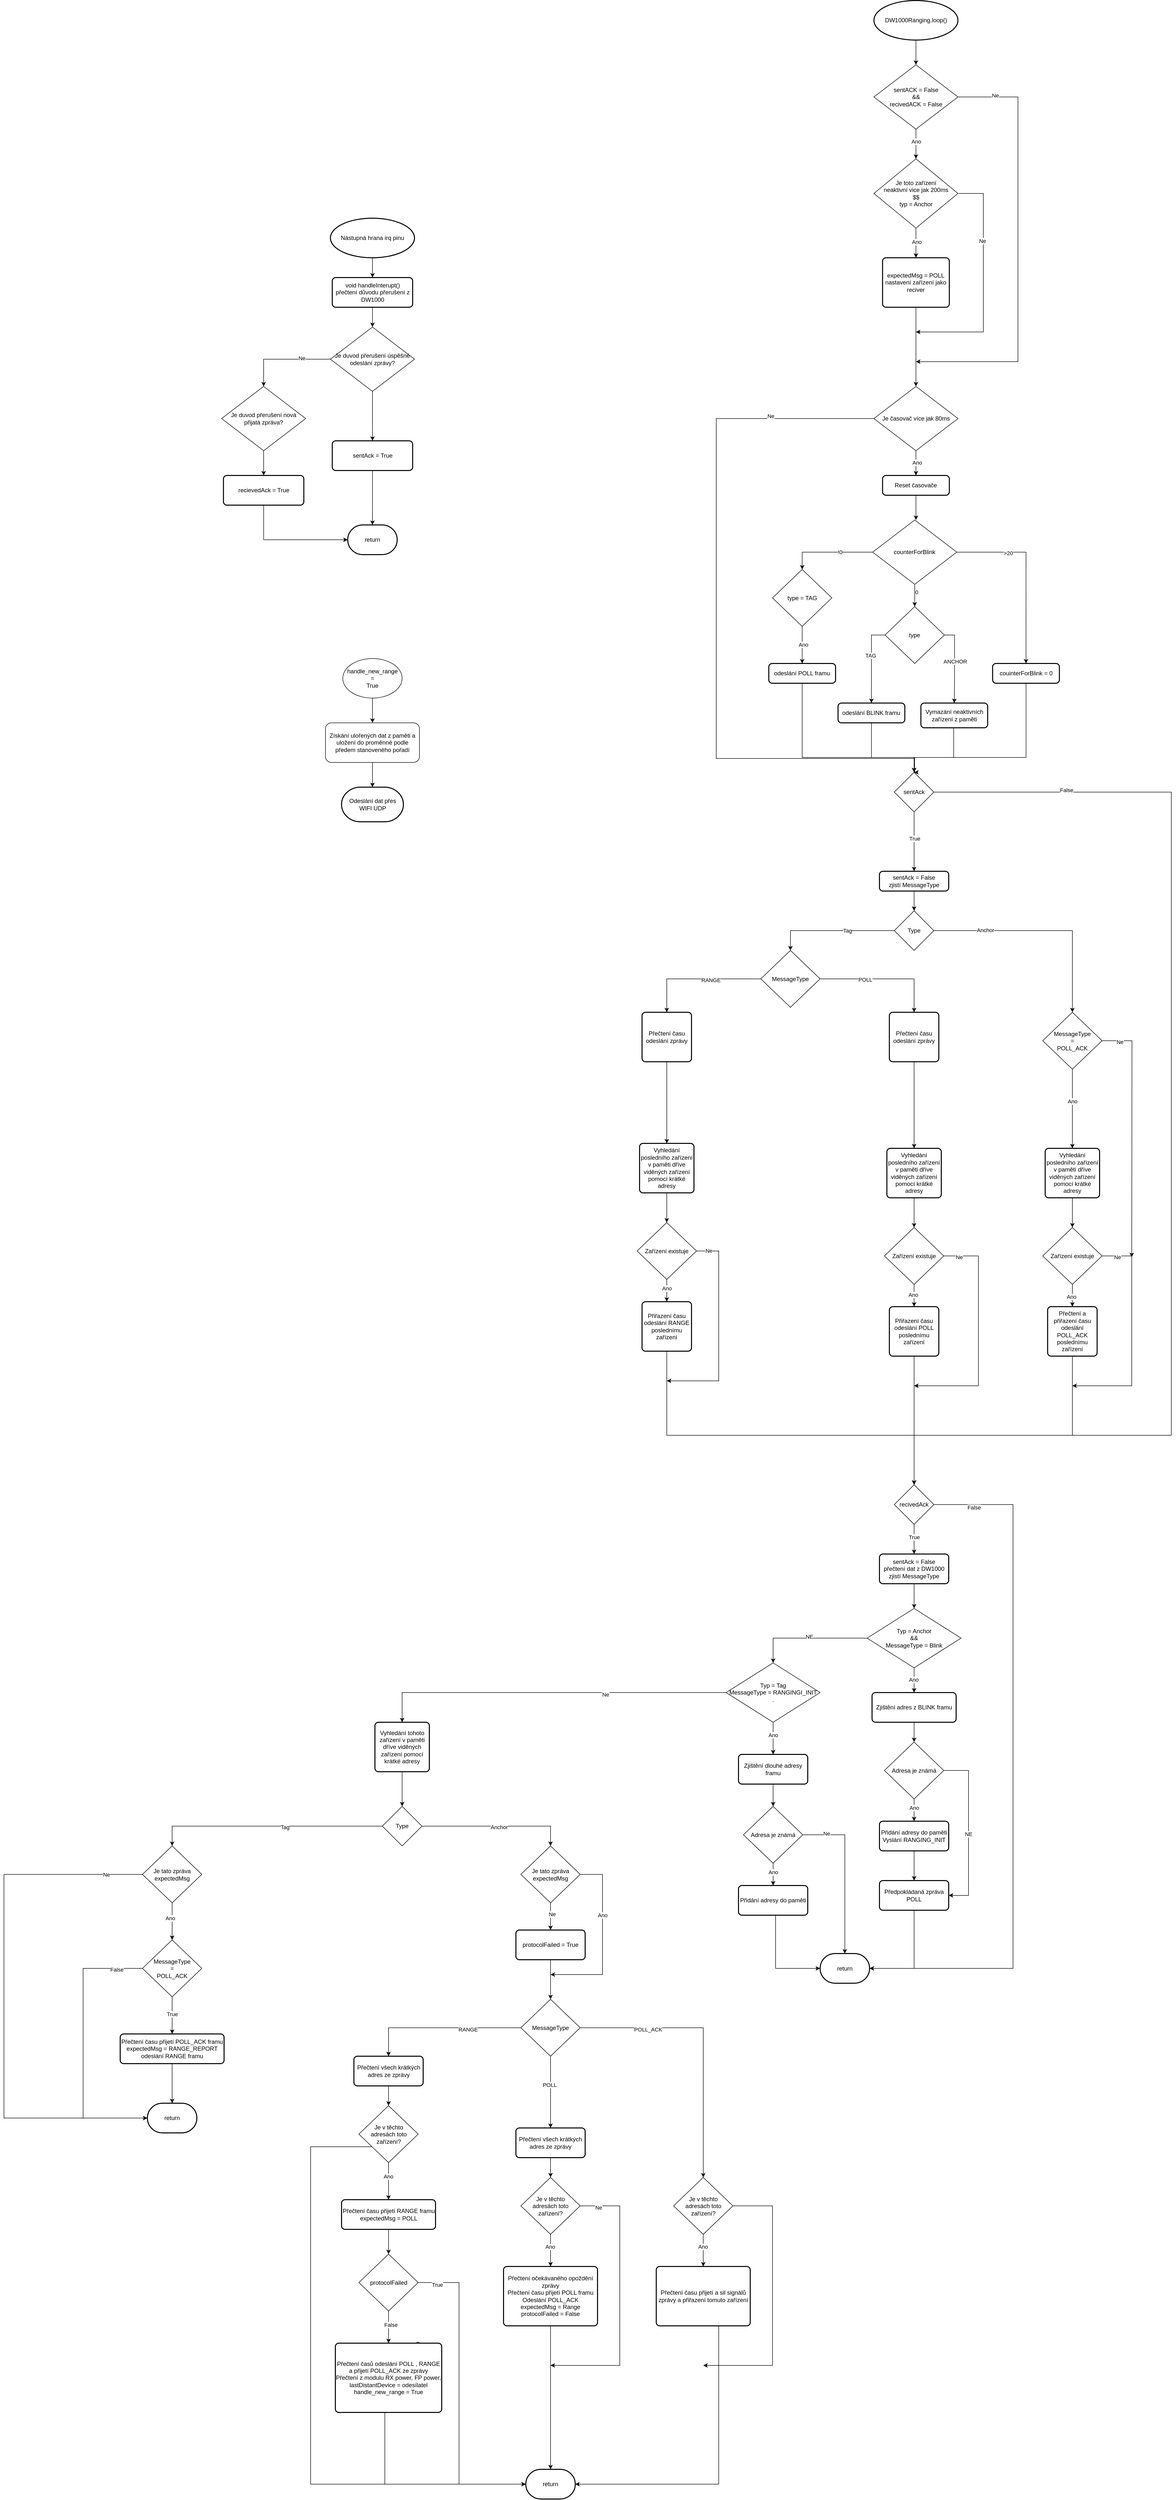 <mxfile version="24.2.3" type="device" pages="2">
  <diagram name="Deep" id="gn4ffIvra0jhjEAeJ58O">
    <mxGraphModel dx="9039" dy="5188" grid="1" gridSize="10" guides="1" tooltips="1" connect="1" arrows="1" fold="1" page="1" pageScale="1" pageWidth="827" pageHeight="1169" background="none" math="0" shadow="0">
      <root>
        <mxCell id="0" />
        <mxCell id="1" parent="0" />
        <mxCell id="sbRREKGoJMXYN3f1nUNF-7" style="edgeStyle=orthogonalEdgeStyle;rounded=0;orthogonalLoop=1;jettySize=auto;html=1;entryX=0.5;entryY=0;entryDx=0;entryDy=0;" parent="1" source="sbRREKGoJMXYN3f1nUNF-4" target="sbRREKGoJMXYN3f1nUNF-6" edge="1">
          <mxGeometry relative="1" as="geometry" />
        </mxCell>
        <mxCell id="sbRREKGoJMXYN3f1nUNF-9" value="Anchor" style="edgeLabel;html=1;align=center;verticalAlign=middle;resizable=0;points=[];" parent="sbRREKGoJMXYN3f1nUNF-7" vertex="1" connectable="0">
          <mxGeometry x="-0.534" y="1" relative="1" as="geometry">
            <mxPoint as="offset" />
          </mxGeometry>
        </mxCell>
        <mxCell id="sbRREKGoJMXYN3f1nUNF-23" style="edgeStyle=orthogonalEdgeStyle;rounded=0;orthogonalLoop=1;jettySize=auto;html=1;entryX=0.5;entryY=0;entryDx=0;entryDy=0;" parent="1" source="sbRREKGoJMXYN3f1nUNF-4" target="sbRREKGoJMXYN3f1nUNF-22" edge="1">
          <mxGeometry relative="1" as="geometry" />
        </mxCell>
        <mxCell id="sbRREKGoJMXYN3f1nUNF-24" value="Tag" style="edgeLabel;html=1;align=center;verticalAlign=middle;resizable=0;points=[];" parent="sbRREKGoJMXYN3f1nUNF-23" vertex="1" connectable="0">
          <mxGeometry x="-0.235" relative="1" as="geometry">
            <mxPoint as="offset" />
          </mxGeometry>
        </mxCell>
        <mxCell id="sbRREKGoJMXYN3f1nUNF-4" value="Type" style="rhombus;whiteSpace=wrap;html=1;" parent="1" vertex="1">
          <mxGeometry x="470" y="440" width="80" height="80" as="geometry" />
        </mxCell>
        <mxCell id="sbRREKGoJMXYN3f1nUNF-16" style="edgeStyle=orthogonalEdgeStyle;rounded=0;orthogonalLoop=1;jettySize=auto;html=1;entryX=0.5;entryY=0;entryDx=0;entryDy=0;" parent="1" source="sbRREKGoJMXYN3f1nUNF-6" target="sbRREKGoJMXYN3f1nUNF-10" edge="1">
          <mxGeometry relative="1" as="geometry" />
        </mxCell>
        <mxCell id="sbRREKGoJMXYN3f1nUNF-78" value="Ano" style="edgeLabel;html=1;align=center;verticalAlign=middle;resizable=0;points=[];" parent="sbRREKGoJMXYN3f1nUNF-16" vertex="1" connectable="0">
          <mxGeometry x="-0.189" relative="1" as="geometry">
            <mxPoint as="offset" />
          </mxGeometry>
        </mxCell>
        <mxCell id="sbRREKGoJMXYN3f1nUNF-71" style="edgeStyle=orthogonalEdgeStyle;rounded=0;orthogonalLoop=1;jettySize=auto;html=1;" parent="1" source="sbRREKGoJMXYN3f1nUNF-6" edge="1">
          <mxGeometry relative="1" as="geometry">
            <mxPoint x="950" y="1140" as="targetPoint" />
          </mxGeometry>
        </mxCell>
        <mxCell id="sbRREKGoJMXYN3f1nUNF-77" value="Ne" style="edgeLabel;html=1;align=center;verticalAlign=middle;resizable=0;points=[];" parent="sbRREKGoJMXYN3f1nUNF-71" vertex="1" connectable="0">
          <mxGeometry x="-0.855" y="-2" relative="1" as="geometry">
            <mxPoint as="offset" />
          </mxGeometry>
        </mxCell>
        <mxCell id="sbRREKGoJMXYN3f1nUNF-6" value="MessageType&lt;br&gt;=&lt;br&gt;POLL_ACK" style="rhombus;whiteSpace=wrap;html=1;" parent="1" vertex="1">
          <mxGeometry x="770" y="645" width="120" height="115" as="geometry" />
        </mxCell>
        <mxCell id="sbRREKGoJMXYN3f1nUNF-57" style="edgeStyle=orthogonalEdgeStyle;rounded=0;orthogonalLoop=1;jettySize=auto;html=1;entryX=0.5;entryY=0;entryDx=0;entryDy=0;" parent="1" source="sbRREKGoJMXYN3f1nUNF-8" target="sbRREKGoJMXYN3f1nUNF-12" edge="1">
          <mxGeometry relative="1" as="geometry" />
        </mxCell>
        <mxCell id="sbRREKGoJMXYN3f1nUNF-81" value="True" style="edgeLabel;html=1;align=center;verticalAlign=middle;resizable=0;points=[];" parent="sbRREKGoJMXYN3f1nUNF-57" vertex="1" connectable="0">
          <mxGeometry x="-0.098" y="1" relative="1" as="geometry">
            <mxPoint as="offset" />
          </mxGeometry>
        </mxCell>
        <mxCell id="sbRREKGoJMXYN3f1nUNF-182" style="edgeStyle=orthogonalEdgeStyle;rounded=0;orthogonalLoop=1;jettySize=auto;html=1;entryX=0.5;entryY=0;entryDx=0;entryDy=0;" parent="1" source="sbRREKGoJMXYN3f1nUNF-8" target="sbRREKGoJMXYN3f1nUNF-58" edge="1">
          <mxGeometry relative="1" as="geometry">
            <mxPoint x="510" y="1590" as="targetPoint" />
            <Array as="points">
              <mxPoint x="1030" y="200" />
              <mxPoint x="1030" y="1500" />
              <mxPoint x="510" y="1500" />
            </Array>
          </mxGeometry>
        </mxCell>
        <mxCell id="sbRREKGoJMXYN3f1nUNF-183" value="False" style="edgeLabel;html=1;align=center;verticalAlign=middle;resizable=0;points=[];" parent="sbRREKGoJMXYN3f1nUNF-182" vertex="1" connectable="0">
          <mxGeometry x="-0.776" y="4" relative="1" as="geometry">
            <mxPoint x="-1" as="offset" />
          </mxGeometry>
        </mxCell>
        <mxCell id="sbRREKGoJMXYN3f1nUNF-8" value="sentAck" style="rhombus;whiteSpace=wrap;html=1;" parent="1" vertex="1">
          <mxGeometry x="470" y="160" width="80" height="80" as="geometry" />
        </mxCell>
        <mxCell id="sbRREKGoJMXYN3f1nUNF-20" style="edgeStyle=orthogonalEdgeStyle;rounded=0;orthogonalLoop=1;jettySize=auto;html=1;entryX=0.5;entryY=0;entryDx=0;entryDy=0;" parent="1" source="sbRREKGoJMXYN3f1nUNF-10" target="sbRREKGoJMXYN3f1nUNF-17" edge="1">
          <mxGeometry relative="1" as="geometry" />
        </mxCell>
        <mxCell id="sbRREKGoJMXYN3f1nUNF-10" value="Vyhledání posledního zařízení v paměti dříve viděných zařízení pomocí krátké adresy" style="rounded=1;whiteSpace=wrap;html=1;absoluteArcSize=1;arcSize=14;strokeWidth=2;" parent="1" vertex="1">
          <mxGeometry x="775" y="920" width="110" height="100" as="geometry" />
        </mxCell>
        <mxCell id="sbRREKGoJMXYN3f1nUNF-15" style="edgeStyle=orthogonalEdgeStyle;rounded=0;orthogonalLoop=1;jettySize=auto;html=1;entryX=0.5;entryY=0;entryDx=0;entryDy=0;" parent="1" source="sbRREKGoJMXYN3f1nUNF-12" target="sbRREKGoJMXYN3f1nUNF-4" edge="1">
          <mxGeometry relative="1" as="geometry" />
        </mxCell>
        <mxCell id="sbRREKGoJMXYN3f1nUNF-12" value="sentAck = False&lt;br&gt;zjistí MessageType" style="rounded=1;whiteSpace=wrap;html=1;absoluteArcSize=1;arcSize=14;strokeWidth=2;" parent="1" vertex="1">
          <mxGeometry x="440" y="360" width="140" height="40" as="geometry" />
        </mxCell>
        <mxCell id="sbRREKGoJMXYN3f1nUNF-21" style="edgeStyle=orthogonalEdgeStyle;rounded=0;orthogonalLoop=1;jettySize=auto;html=1;entryX=0.5;entryY=0;entryDx=0;entryDy=0;" parent="1" source="sbRREKGoJMXYN3f1nUNF-17" target="sbRREKGoJMXYN3f1nUNF-18" edge="1">
          <mxGeometry relative="1" as="geometry" />
        </mxCell>
        <mxCell id="sbRREKGoJMXYN3f1nUNF-80" value="Ano" style="edgeLabel;html=1;align=center;verticalAlign=middle;resizable=0;points=[];" parent="sbRREKGoJMXYN3f1nUNF-21" vertex="1" connectable="0">
          <mxGeometry x="0.105" y="-2" relative="1" as="geometry">
            <mxPoint as="offset" />
          </mxGeometry>
        </mxCell>
        <mxCell id="sbRREKGoJMXYN3f1nUNF-70" style="edgeStyle=orthogonalEdgeStyle;rounded=0;orthogonalLoop=1;jettySize=auto;html=1;" parent="1" source="sbRREKGoJMXYN3f1nUNF-17" edge="1">
          <mxGeometry relative="1" as="geometry">
            <mxPoint x="830" y="1400" as="targetPoint" />
            <Array as="points">
              <mxPoint x="950" y="1137" />
              <mxPoint x="950" y="1400" />
            </Array>
          </mxGeometry>
        </mxCell>
        <mxCell id="sbRREKGoJMXYN3f1nUNF-79" value="Ne" style="edgeLabel;html=1;align=center;verticalAlign=middle;resizable=0;points=[];" parent="sbRREKGoJMXYN3f1nUNF-70" vertex="1" connectable="0">
          <mxGeometry x="-0.859" y="-2" relative="1" as="geometry">
            <mxPoint as="offset" />
          </mxGeometry>
        </mxCell>
        <mxCell id="sbRREKGoJMXYN3f1nUNF-17" value="Zařízení existuje" style="rhombus;whiteSpace=wrap;html=1;" parent="1" vertex="1">
          <mxGeometry x="770" y="1080" width="120" height="115" as="geometry" />
        </mxCell>
        <mxCell id="sbRREKGoJMXYN3f1nUNF-61" style="edgeStyle=orthogonalEdgeStyle;rounded=0;orthogonalLoop=1;jettySize=auto;html=1;" parent="1" source="sbRREKGoJMXYN3f1nUNF-18" target="sbRREKGoJMXYN3f1nUNF-58" edge="1">
          <mxGeometry relative="1" as="geometry">
            <Array as="points">
              <mxPoint x="830" y="1500" />
              <mxPoint x="510" y="1500" />
            </Array>
          </mxGeometry>
        </mxCell>
        <mxCell id="sbRREKGoJMXYN3f1nUNF-18" value="Přečtení a přiřazení času odeslání POLL_ACK poslednímu zařízení" style="rounded=1;whiteSpace=wrap;html=1;absoluteArcSize=1;arcSize=14;strokeWidth=2;" parent="1" vertex="1">
          <mxGeometry x="780" y="1240" width="100" height="100" as="geometry" />
        </mxCell>
        <mxCell id="sbRREKGoJMXYN3f1nUNF-26" style="edgeStyle=orthogonalEdgeStyle;rounded=0;orthogonalLoop=1;jettySize=auto;html=1;entryX=0.5;entryY=0;entryDx=0;entryDy=0;" parent="1" source="sbRREKGoJMXYN3f1nUNF-22" target="sbRREKGoJMXYN3f1nUNF-25" edge="1">
          <mxGeometry relative="1" as="geometry" />
        </mxCell>
        <mxCell id="sbRREKGoJMXYN3f1nUNF-27" value="POLL" style="edgeLabel;html=1;align=center;verticalAlign=middle;resizable=0;points=[];" parent="sbRREKGoJMXYN3f1nUNF-26" vertex="1" connectable="0">
          <mxGeometry x="-0.297" y="-1" relative="1" as="geometry">
            <mxPoint as="offset" />
          </mxGeometry>
        </mxCell>
        <mxCell id="sbRREKGoJMXYN3f1nUNF-51" style="edgeStyle=orthogonalEdgeStyle;rounded=0;orthogonalLoop=1;jettySize=auto;html=1;entryX=0.5;entryY=0;entryDx=0;entryDy=0;" parent="1" source="sbRREKGoJMXYN3f1nUNF-22" target="sbRREKGoJMXYN3f1nUNF-41" edge="1">
          <mxGeometry relative="1" as="geometry" />
        </mxCell>
        <mxCell id="sbRREKGoJMXYN3f1nUNF-52" value="RANGE" style="edgeLabel;html=1;align=center;verticalAlign=middle;resizable=0;points=[];" parent="sbRREKGoJMXYN3f1nUNF-51" vertex="1" connectable="0">
          <mxGeometry x="-0.213" y="2" relative="1" as="geometry">
            <mxPoint as="offset" />
          </mxGeometry>
        </mxCell>
        <mxCell id="sbRREKGoJMXYN3f1nUNF-22" value="MessageType&lt;br&gt;" style="rhombus;whiteSpace=wrap;html=1;" parent="1" vertex="1">
          <mxGeometry x="200" y="520" width="120" height="115" as="geometry" />
        </mxCell>
        <mxCell id="sbRREKGoJMXYN3f1nUNF-37" style="edgeStyle=orthogonalEdgeStyle;rounded=0;orthogonalLoop=1;jettySize=auto;html=1;" parent="1" source="sbRREKGoJMXYN3f1nUNF-25" target="sbRREKGoJMXYN3f1nUNF-33" edge="1">
          <mxGeometry relative="1" as="geometry">
            <mxPoint x="510" y="785" as="targetPoint" />
          </mxGeometry>
        </mxCell>
        <mxCell id="sbRREKGoJMXYN3f1nUNF-25" value="Přečtení času odeslání zprávy" style="rounded=1;whiteSpace=wrap;html=1;absoluteArcSize=1;arcSize=14;strokeWidth=2;" parent="1" vertex="1">
          <mxGeometry x="460" y="645" width="100" height="100" as="geometry" />
        </mxCell>
        <mxCell id="sbRREKGoJMXYN3f1nUNF-32" style="edgeStyle=orthogonalEdgeStyle;rounded=0;orthogonalLoop=1;jettySize=auto;html=1;entryX=0.5;entryY=0;entryDx=0;entryDy=0;" parent="1" source="sbRREKGoJMXYN3f1nUNF-33" target="sbRREKGoJMXYN3f1nUNF-35" edge="1">
          <mxGeometry relative="1" as="geometry" />
        </mxCell>
        <mxCell id="sbRREKGoJMXYN3f1nUNF-33" value="Vyhledání posledního zařízení v paměti dříve viděných zařízení pomocí krátké adresy" style="rounded=1;whiteSpace=wrap;html=1;absoluteArcSize=1;arcSize=14;strokeWidth=2;" parent="1" vertex="1">
          <mxGeometry x="455" y="920" width="110" height="100" as="geometry" />
        </mxCell>
        <mxCell id="sbRREKGoJMXYN3f1nUNF-34" style="edgeStyle=orthogonalEdgeStyle;rounded=0;orthogonalLoop=1;jettySize=auto;html=1;entryX=0.5;entryY=0;entryDx=0;entryDy=0;" parent="1" source="sbRREKGoJMXYN3f1nUNF-35" target="sbRREKGoJMXYN3f1nUNF-36" edge="1">
          <mxGeometry relative="1" as="geometry" />
        </mxCell>
        <mxCell id="KIn4qLp5t7ionPZPrTpb-5" value="Ano" style="edgeLabel;html=1;align=center;verticalAlign=middle;resizable=0;points=[];" parent="sbRREKGoJMXYN3f1nUNF-34" vertex="1" connectable="0">
          <mxGeometry x="-0.065" y="-2" relative="1" as="geometry">
            <mxPoint as="offset" />
          </mxGeometry>
        </mxCell>
        <mxCell id="sbRREKGoJMXYN3f1nUNF-69" style="edgeStyle=orthogonalEdgeStyle;rounded=0;orthogonalLoop=1;jettySize=auto;html=1;" parent="1" source="sbRREKGoJMXYN3f1nUNF-35" edge="1">
          <mxGeometry relative="1" as="geometry">
            <mxPoint x="510" y="1400" as="targetPoint" />
            <Array as="points">
              <mxPoint x="640" y="1137" />
              <mxPoint x="640" y="1400" />
            </Array>
          </mxGeometry>
        </mxCell>
        <mxCell id="KIn4qLp5t7ionPZPrTpb-6" value="Ne" style="edgeLabel;html=1;align=center;verticalAlign=middle;resizable=0;points=[];" parent="sbRREKGoJMXYN3f1nUNF-69" vertex="1" connectable="0">
          <mxGeometry x="-0.867" y="-2" relative="1" as="geometry">
            <mxPoint as="offset" />
          </mxGeometry>
        </mxCell>
        <mxCell id="sbRREKGoJMXYN3f1nUNF-35" value="Zařízení existuje" style="rhombus;whiteSpace=wrap;html=1;" parent="1" vertex="1">
          <mxGeometry x="450" y="1080" width="120" height="115" as="geometry" />
        </mxCell>
        <mxCell id="sbRREKGoJMXYN3f1nUNF-63" style="edgeStyle=orthogonalEdgeStyle;rounded=0;orthogonalLoop=1;jettySize=auto;html=1;entryX=0.5;entryY=0;entryDx=0;entryDy=0;" parent="1" source="sbRREKGoJMXYN3f1nUNF-36" target="sbRREKGoJMXYN3f1nUNF-58" edge="1">
          <mxGeometry relative="1" as="geometry">
            <Array as="points">
              <mxPoint x="510" y="1410" />
              <mxPoint x="510" y="1410" />
            </Array>
          </mxGeometry>
        </mxCell>
        <mxCell id="sbRREKGoJMXYN3f1nUNF-36" value="Přiřazení času odeslání POLL poslednímu zařízení" style="rounded=1;whiteSpace=wrap;html=1;absoluteArcSize=1;arcSize=14;strokeWidth=2;" parent="1" vertex="1">
          <mxGeometry x="460" y="1240" width="100" height="100" as="geometry" />
        </mxCell>
        <mxCell id="sbRREKGoJMXYN3f1nUNF-40" style="edgeStyle=orthogonalEdgeStyle;rounded=0;orthogonalLoop=1;jettySize=auto;html=1;entryX=0.5;entryY=0;entryDx=0;entryDy=0;" parent="1" source="sbRREKGoJMXYN3f1nUNF-41" target="sbRREKGoJMXYN3f1nUNF-47" edge="1">
          <mxGeometry relative="1" as="geometry">
            <mxPoint x="10" y="785" as="targetPoint" />
          </mxGeometry>
        </mxCell>
        <mxCell id="sbRREKGoJMXYN3f1nUNF-41" value="Přečtení času odeslání zprávy" style="rounded=1;whiteSpace=wrap;html=1;absoluteArcSize=1;arcSize=14;strokeWidth=2;" parent="1" vertex="1">
          <mxGeometry x="-40" y="645" width="100" height="100" as="geometry" />
        </mxCell>
        <mxCell id="sbRREKGoJMXYN3f1nUNF-46" style="edgeStyle=orthogonalEdgeStyle;rounded=0;orthogonalLoop=1;jettySize=auto;html=1;entryX=0.5;entryY=0;entryDx=0;entryDy=0;" parent="1" source="sbRREKGoJMXYN3f1nUNF-47" target="sbRREKGoJMXYN3f1nUNF-49" edge="1">
          <mxGeometry relative="1" as="geometry" />
        </mxCell>
        <mxCell id="sbRREKGoJMXYN3f1nUNF-47" value="Vyhledání posledního zařízení v paměti dříve viděných zařízení pomocí krátké adresy" style="rounded=1;whiteSpace=wrap;html=1;absoluteArcSize=1;arcSize=14;strokeWidth=2;" parent="1" vertex="1">
          <mxGeometry x="-45" y="910" width="110" height="100" as="geometry" />
        </mxCell>
        <mxCell id="sbRREKGoJMXYN3f1nUNF-48" style="edgeStyle=orthogonalEdgeStyle;rounded=0;orthogonalLoop=1;jettySize=auto;html=1;entryX=0.5;entryY=0;entryDx=0;entryDy=0;" parent="1" source="sbRREKGoJMXYN3f1nUNF-49" target="sbRREKGoJMXYN3f1nUNF-50" edge="1">
          <mxGeometry relative="1" as="geometry" />
        </mxCell>
        <mxCell id="KIn4qLp5t7ionPZPrTpb-3" value="Ano" style="edgeLabel;html=1;align=center;verticalAlign=middle;resizable=0;points=[];" parent="sbRREKGoJMXYN3f1nUNF-48" vertex="1" connectable="0">
          <mxGeometry x="-0.223" relative="1" as="geometry">
            <mxPoint as="offset" />
          </mxGeometry>
        </mxCell>
        <mxCell id="sbRREKGoJMXYN3f1nUNF-66" style="edgeStyle=orthogonalEdgeStyle;rounded=0;orthogonalLoop=1;jettySize=auto;html=1;" parent="1" source="sbRREKGoJMXYN3f1nUNF-49" edge="1">
          <mxGeometry relative="1" as="geometry">
            <mxPoint x="10" y="1390" as="targetPoint" />
            <Array as="points">
              <mxPoint x="115" y="1127" />
              <mxPoint x="115" y="1390" />
            </Array>
          </mxGeometry>
        </mxCell>
        <mxCell id="KIn4qLp5t7ionPZPrTpb-4" value="Ne" style="edgeLabel;html=1;align=center;verticalAlign=middle;resizable=0;points=[];" parent="sbRREKGoJMXYN3f1nUNF-66" vertex="1" connectable="0">
          <mxGeometry x="-0.879" y="1" relative="1" as="geometry">
            <mxPoint as="offset" />
          </mxGeometry>
        </mxCell>
        <mxCell id="sbRREKGoJMXYN3f1nUNF-49" value="Zařízení existuje" style="rhombus;whiteSpace=wrap;html=1;" parent="1" vertex="1">
          <mxGeometry x="-50" y="1070" width="120" height="115" as="geometry" />
        </mxCell>
        <mxCell id="sbRREKGoJMXYN3f1nUNF-60" style="edgeStyle=orthogonalEdgeStyle;rounded=0;orthogonalLoop=1;jettySize=auto;html=1;entryX=0.5;entryY=0;entryDx=0;entryDy=0;" parent="1" source="sbRREKGoJMXYN3f1nUNF-50" target="sbRREKGoJMXYN3f1nUNF-58" edge="1">
          <mxGeometry relative="1" as="geometry">
            <Array as="points">
              <mxPoint x="10" y="1500" />
              <mxPoint x="510" y="1500" />
            </Array>
          </mxGeometry>
        </mxCell>
        <mxCell id="sbRREKGoJMXYN3f1nUNF-50" value="Přiřazení času odeslání RANGE poslednímu zařízení" style="rounded=1;whiteSpace=wrap;html=1;absoluteArcSize=1;arcSize=14;strokeWidth=2;" parent="1" vertex="1">
          <mxGeometry x="-40" y="1230" width="100" height="100" as="geometry" />
        </mxCell>
        <mxCell id="sbRREKGoJMXYN3f1nUNF-72" style="edgeStyle=orthogonalEdgeStyle;rounded=0;orthogonalLoop=1;jettySize=auto;html=1;entryX=0.5;entryY=0;entryDx=0;entryDy=0;" parent="1" source="sbRREKGoJMXYN3f1nUNF-58" target="sbRREKGoJMXYN3f1nUNF-65" edge="1">
          <mxGeometry relative="1" as="geometry" />
        </mxCell>
        <mxCell id="sbRREKGoJMXYN3f1nUNF-84" value="True" style="edgeLabel;html=1;align=center;verticalAlign=middle;resizable=0;points=[];" parent="sbRREKGoJMXYN3f1nUNF-72" vertex="1" connectable="0">
          <mxGeometry x="-0.148" relative="1" as="geometry">
            <mxPoint as="offset" />
          </mxGeometry>
        </mxCell>
        <mxCell id="sbRREKGoJMXYN3f1nUNF-58" value="recivedAck" style="rhombus;whiteSpace=wrap;html=1;" parent="1" vertex="1">
          <mxGeometry x="470" y="1600" width="80" height="80" as="geometry" />
        </mxCell>
        <mxCell id="sbRREKGoJMXYN3f1nUNF-86" style="edgeStyle=orthogonalEdgeStyle;rounded=0;orthogonalLoop=1;jettySize=auto;html=1;entryX=0.5;entryY=0;entryDx=0;entryDy=0;" parent="1" source="sbRREKGoJMXYN3f1nUNF-65" target="sbRREKGoJMXYN3f1nUNF-85" edge="1">
          <mxGeometry relative="1" as="geometry" />
        </mxCell>
        <mxCell id="sbRREKGoJMXYN3f1nUNF-65" value="sentAck = False&lt;br&gt;přečtení dat z DW1000&lt;br&gt;zjistí MessageType" style="rounded=1;whiteSpace=wrap;html=1;absoluteArcSize=1;arcSize=14;strokeWidth=2;" parent="1" vertex="1">
          <mxGeometry x="440" y="1740" width="140" height="60" as="geometry" />
        </mxCell>
        <mxCell id="sbRREKGoJMXYN3f1nUNF-93" style="edgeStyle=orthogonalEdgeStyle;rounded=0;orthogonalLoop=1;jettySize=auto;html=1;entryX=0.5;entryY=0;entryDx=0;entryDy=0;" parent="1" source="sbRREKGoJMXYN3f1nUNF-85" target="sbRREKGoJMXYN3f1nUNF-87" edge="1">
          <mxGeometry relative="1" as="geometry" />
        </mxCell>
        <mxCell id="sbRREKGoJMXYN3f1nUNF-94" value="Ano" style="edgeLabel;html=1;align=center;verticalAlign=middle;resizable=0;points=[];" parent="sbRREKGoJMXYN3f1nUNF-93" vertex="1" connectable="0">
          <mxGeometry x="-0.063" y="-1" relative="1" as="geometry">
            <mxPoint as="offset" />
          </mxGeometry>
        </mxCell>
        <mxCell id="sbRREKGoJMXYN3f1nUNF-102" style="edgeStyle=orthogonalEdgeStyle;rounded=0;orthogonalLoop=1;jettySize=auto;html=1;" parent="1" source="sbRREKGoJMXYN3f1nUNF-85" target="sbRREKGoJMXYN3f1nUNF-101" edge="1">
          <mxGeometry relative="1" as="geometry">
            <Array as="points">
              <mxPoint x="225" y="1910" />
            </Array>
          </mxGeometry>
        </mxCell>
        <mxCell id="sbRREKGoJMXYN3f1nUNF-103" value="NE" style="edgeLabel;html=1;align=center;verticalAlign=middle;resizable=0;points=[];" parent="sbRREKGoJMXYN3f1nUNF-102" vertex="1" connectable="0">
          <mxGeometry x="-0.024" y="-3" relative="1" as="geometry">
            <mxPoint as="offset" />
          </mxGeometry>
        </mxCell>
        <mxCell id="sbRREKGoJMXYN3f1nUNF-85" value="Typ = Anchor&lt;br&gt;&amp;amp;&amp;amp;&lt;br&gt;MessageType = Blink" style="rhombus;whiteSpace=wrap;html=1;" parent="1" vertex="1">
          <mxGeometry x="415" y="1850" width="190" height="120" as="geometry" />
        </mxCell>
        <mxCell id="sbRREKGoJMXYN3f1nUNF-95" style="edgeStyle=orthogonalEdgeStyle;rounded=0;orthogonalLoop=1;jettySize=auto;html=1;entryX=0.5;entryY=0;entryDx=0;entryDy=0;" parent="1" source="sbRREKGoJMXYN3f1nUNF-87" target="sbRREKGoJMXYN3f1nUNF-89" edge="1">
          <mxGeometry relative="1" as="geometry" />
        </mxCell>
        <mxCell id="sbRREKGoJMXYN3f1nUNF-87" value="Zjištění adres z BLINK framu" style="rounded=1;whiteSpace=wrap;html=1;absoluteArcSize=1;arcSize=14;strokeWidth=2;" parent="1" vertex="1">
          <mxGeometry x="425" y="2020" width="170" height="60" as="geometry" />
        </mxCell>
        <mxCell id="sbRREKGoJMXYN3f1nUNF-96" style="edgeStyle=orthogonalEdgeStyle;rounded=0;orthogonalLoop=1;jettySize=auto;html=1;entryX=0.5;entryY=0;entryDx=0;entryDy=0;" parent="1" source="sbRREKGoJMXYN3f1nUNF-89" target="sbRREKGoJMXYN3f1nUNF-91" edge="1">
          <mxGeometry relative="1" as="geometry" />
        </mxCell>
        <mxCell id="sbRREKGoJMXYN3f1nUNF-97" value="Ano" style="edgeLabel;html=1;align=center;verticalAlign=middle;resizable=0;points=[];" parent="sbRREKGoJMXYN3f1nUNF-96" vertex="1" connectable="0">
          <mxGeometry x="-0.213" relative="1" as="geometry">
            <mxPoint as="offset" />
          </mxGeometry>
        </mxCell>
        <mxCell id="sbRREKGoJMXYN3f1nUNF-99" style="edgeStyle=orthogonalEdgeStyle;rounded=0;orthogonalLoop=1;jettySize=auto;html=1;entryX=1;entryY=0.5;entryDx=0;entryDy=0;" parent="1" source="sbRREKGoJMXYN3f1nUNF-89" target="sbRREKGoJMXYN3f1nUNF-92" edge="1">
          <mxGeometry relative="1" as="geometry">
            <Array as="points">
              <mxPoint x="620" y="2178" />
              <mxPoint x="620" y="2430" />
            </Array>
          </mxGeometry>
        </mxCell>
        <mxCell id="sbRREKGoJMXYN3f1nUNF-100" value="NE" style="edgeLabel;html=1;align=center;verticalAlign=middle;resizable=0;points=[];" parent="sbRREKGoJMXYN3f1nUNF-99" vertex="1" connectable="0">
          <mxGeometry x="0.04" relative="1" as="geometry">
            <mxPoint as="offset" />
          </mxGeometry>
        </mxCell>
        <mxCell id="sbRREKGoJMXYN3f1nUNF-89" value="Adresa je známá" style="rhombus;whiteSpace=wrap;html=1;" parent="1" vertex="1">
          <mxGeometry x="450" y="2120" width="120" height="115" as="geometry" />
        </mxCell>
        <mxCell id="sbRREKGoJMXYN3f1nUNF-98" style="edgeStyle=orthogonalEdgeStyle;rounded=0;orthogonalLoop=1;jettySize=auto;html=1;entryX=0.5;entryY=0;entryDx=0;entryDy=0;" parent="1" source="sbRREKGoJMXYN3f1nUNF-91" target="sbRREKGoJMXYN3f1nUNF-92" edge="1">
          <mxGeometry relative="1" as="geometry" />
        </mxCell>
        <mxCell id="sbRREKGoJMXYN3f1nUNF-91" value="Přidání adresy do paměti&lt;br&gt;Vyslání RANGING_INIT" style="rounded=1;whiteSpace=wrap;html=1;absoluteArcSize=1;arcSize=14;strokeWidth=2;" parent="1" vertex="1">
          <mxGeometry x="440" y="2280" width="140" height="60" as="geometry" />
        </mxCell>
        <mxCell id="sbRREKGoJMXYN3f1nUNF-92" value="Předpokládaná zpráva POLL" style="rounded=1;whiteSpace=wrap;html=1;absoluteArcSize=1;arcSize=14;strokeWidth=2;" parent="1" vertex="1">
          <mxGeometry x="440" y="2400" width="140" height="60" as="geometry" />
        </mxCell>
        <mxCell id="sbRREKGoJMXYN3f1nUNF-105" style="edgeStyle=orthogonalEdgeStyle;rounded=0;orthogonalLoop=1;jettySize=auto;html=1;entryX=0.5;entryY=0;entryDx=0;entryDy=0;" parent="1" source="sbRREKGoJMXYN3f1nUNF-101" target="sbRREKGoJMXYN3f1nUNF-104" edge="1">
          <mxGeometry relative="1" as="geometry" />
        </mxCell>
        <mxCell id="sbRREKGoJMXYN3f1nUNF-107" value="Ano" style="edgeLabel;html=1;align=center;verticalAlign=middle;resizable=0;points=[];" parent="sbRREKGoJMXYN3f1nUNF-105" vertex="1" connectable="0">
          <mxGeometry x="-0.209" relative="1" as="geometry">
            <mxPoint as="offset" />
          </mxGeometry>
        </mxCell>
        <mxCell id="sbRREKGoJMXYN3f1nUNF-115" style="edgeStyle=orthogonalEdgeStyle;rounded=0;orthogonalLoop=1;jettySize=auto;html=1;entryX=0.5;entryY=0;entryDx=0;entryDy=0;" parent="1" source="sbRREKGoJMXYN3f1nUNF-101" target="sbRREKGoJMXYN3f1nUNF-114" edge="1">
          <mxGeometry relative="1" as="geometry" />
        </mxCell>
        <mxCell id="sbRREKGoJMXYN3f1nUNF-116" value="Ne" style="edgeLabel;html=1;align=center;verticalAlign=middle;resizable=0;points=[];" parent="sbRREKGoJMXYN3f1nUNF-115" vertex="1" connectable="0">
          <mxGeometry x="-0.318" y="4" relative="1" as="geometry">
            <mxPoint as="offset" />
          </mxGeometry>
        </mxCell>
        <mxCell id="sbRREKGoJMXYN3f1nUNF-101" value="Typ = Tag&lt;br&gt;MessageType = RANGINGI_INIT&lt;br&gt;." style="rhombus;whiteSpace=wrap;html=1;" parent="1" vertex="1">
          <mxGeometry x="130" y="1960" width="190" height="120" as="geometry" />
        </mxCell>
        <mxCell id="sbRREKGoJMXYN3f1nUNF-113" style="edgeStyle=orthogonalEdgeStyle;rounded=0;orthogonalLoop=1;jettySize=auto;html=1;entryX=0.5;entryY=0;entryDx=0;entryDy=0;" parent="1" source="sbRREKGoJMXYN3f1nUNF-104" target="sbRREKGoJMXYN3f1nUNF-111" edge="1">
          <mxGeometry relative="1" as="geometry" />
        </mxCell>
        <mxCell id="sbRREKGoJMXYN3f1nUNF-104" value="Zjištění dlouhé adresy framu" style="rounded=1;whiteSpace=wrap;html=1;absoluteArcSize=1;arcSize=14;strokeWidth=2;" parent="1" vertex="1">
          <mxGeometry x="155" y="2145" width="140" height="60" as="geometry" />
        </mxCell>
        <mxCell id="sbRREKGoJMXYN3f1nUNF-108" style="edgeStyle=orthogonalEdgeStyle;rounded=0;orthogonalLoop=1;jettySize=auto;html=1;entryX=0.5;entryY=0;entryDx=0;entryDy=0;" parent="1" source="sbRREKGoJMXYN3f1nUNF-111" target="sbRREKGoJMXYN3f1nUNF-112" edge="1">
          <mxGeometry relative="1" as="geometry" />
        </mxCell>
        <mxCell id="sbRREKGoJMXYN3f1nUNF-109" value="Ano" style="edgeLabel;html=1;align=center;verticalAlign=middle;resizable=0;points=[];" parent="sbRREKGoJMXYN3f1nUNF-108" vertex="1" connectable="0">
          <mxGeometry x="-0.213" relative="1" as="geometry">
            <mxPoint as="offset" />
          </mxGeometry>
        </mxCell>
        <mxCell id="sbRREKGoJMXYN3f1nUNF-111" value="Adresa je známá" style="rhombus;whiteSpace=wrap;html=1;" parent="1" vertex="1">
          <mxGeometry x="165" y="2250" width="120" height="115" as="geometry" />
        </mxCell>
        <mxCell id="sbRREKGoJMXYN3f1nUNF-112" value="Přidání adresy do paměti" style="rounded=1;whiteSpace=wrap;html=1;absoluteArcSize=1;arcSize=14;strokeWidth=2;" parent="1" vertex="1">
          <mxGeometry x="155" y="2410" width="140" height="60" as="geometry" />
        </mxCell>
        <mxCell id="sbRREKGoJMXYN3f1nUNF-118" style="edgeStyle=orthogonalEdgeStyle;rounded=0;orthogonalLoop=1;jettySize=auto;html=1;entryX=0.5;entryY=0;entryDx=0;entryDy=0;" parent="1" source="sbRREKGoJMXYN3f1nUNF-114" target="sbRREKGoJMXYN3f1nUNF-117" edge="1">
          <mxGeometry relative="1" as="geometry" />
        </mxCell>
        <mxCell id="sbRREKGoJMXYN3f1nUNF-114" value="Vyhledání tohoto zařízení v paměti dříve viděných zařízení pomocí krátké adresy" style="rounded=1;whiteSpace=wrap;html=1;absoluteArcSize=1;arcSize=14;strokeWidth=2;" parent="1" vertex="1">
          <mxGeometry x="-580" y="2080" width="110" height="100" as="geometry" />
        </mxCell>
        <mxCell id="sbRREKGoJMXYN3f1nUNF-120" style="edgeStyle=orthogonalEdgeStyle;rounded=0;orthogonalLoop=1;jettySize=auto;html=1;entryX=0.5;entryY=0;entryDx=0;entryDy=0;" parent="1" source="sbRREKGoJMXYN3f1nUNF-117" target="sbRREKGoJMXYN3f1nUNF-119" edge="1">
          <mxGeometry relative="1" as="geometry" />
        </mxCell>
        <mxCell id="sbRREKGoJMXYN3f1nUNF-121" value="Anchor" style="edgeLabel;html=1;align=center;verticalAlign=middle;resizable=0;points=[];" parent="sbRREKGoJMXYN3f1nUNF-120" vertex="1" connectable="0">
          <mxGeometry x="0.038" y="-2" relative="1" as="geometry">
            <mxPoint as="offset" />
          </mxGeometry>
        </mxCell>
        <mxCell id="sbRREKGoJMXYN3f1nUNF-155" style="edgeStyle=orthogonalEdgeStyle;rounded=0;orthogonalLoop=1;jettySize=auto;html=1;entryX=0.5;entryY=0;entryDx=0;entryDy=0;" parent="1" source="sbRREKGoJMXYN3f1nUNF-117" target="sbRREKGoJMXYN3f1nUNF-154" edge="1">
          <mxGeometry relative="1" as="geometry" />
        </mxCell>
        <mxCell id="sbRREKGoJMXYN3f1nUNF-156" value="Tag" style="edgeLabel;html=1;align=center;verticalAlign=middle;resizable=0;points=[];" parent="sbRREKGoJMXYN3f1nUNF-155" vertex="1" connectable="0">
          <mxGeometry x="-0.158" y="2" relative="1" as="geometry">
            <mxPoint x="-1" as="offset" />
          </mxGeometry>
        </mxCell>
        <mxCell id="sbRREKGoJMXYN3f1nUNF-117" value="Type" style="rhombus;whiteSpace=wrap;html=1;" parent="1" vertex="1">
          <mxGeometry x="-565" y="2250" width="80" height="80" as="geometry" />
        </mxCell>
        <mxCell id="sbRREKGoJMXYN3f1nUNF-123" style="edgeStyle=orthogonalEdgeStyle;rounded=0;orthogonalLoop=1;jettySize=auto;html=1;entryX=0.5;entryY=0;entryDx=0;entryDy=0;" parent="1" source="sbRREKGoJMXYN3f1nUNF-119" target="sbRREKGoJMXYN3f1nUNF-122" edge="1">
          <mxGeometry relative="1" as="geometry" />
        </mxCell>
        <mxCell id="sbRREKGoJMXYN3f1nUNF-124" value="Ne" style="edgeLabel;html=1;align=center;verticalAlign=middle;resizable=0;points=[];" parent="sbRREKGoJMXYN3f1nUNF-123" vertex="1" connectable="0">
          <mxGeometry x="-0.17" y="3" relative="1" as="geometry">
            <mxPoint as="offset" />
          </mxGeometry>
        </mxCell>
        <mxCell id="sbRREKGoJMXYN3f1nUNF-127" style="edgeStyle=orthogonalEdgeStyle;rounded=0;orthogonalLoop=1;jettySize=auto;html=1;" parent="1" source="sbRREKGoJMXYN3f1nUNF-119" edge="1">
          <mxGeometry relative="1" as="geometry">
            <mxPoint x="-225" y="2590" as="targetPoint" />
            <Array as="points">
              <mxPoint x="-120" y="2388" />
              <mxPoint x="-120" y="2590" />
            </Array>
          </mxGeometry>
        </mxCell>
        <mxCell id="sbRREKGoJMXYN3f1nUNF-136" value="Ano" style="edgeLabel;html=1;align=center;verticalAlign=middle;resizable=0;points=[];" parent="sbRREKGoJMXYN3f1nUNF-127" vertex="1" connectable="0">
          <mxGeometry x="-0.28" relative="1" as="geometry">
            <mxPoint as="offset" />
          </mxGeometry>
        </mxCell>
        <mxCell id="sbRREKGoJMXYN3f1nUNF-119" value="Je tato zpráva expectedMsg" style="rhombus;whiteSpace=wrap;html=1;" parent="1" vertex="1">
          <mxGeometry x="-285" y="2330" width="120" height="115" as="geometry" />
        </mxCell>
        <mxCell id="sbRREKGoJMXYN3f1nUNF-126" style="edgeStyle=orthogonalEdgeStyle;rounded=0;orthogonalLoop=1;jettySize=auto;html=1;entryX=0.5;entryY=0;entryDx=0;entryDy=0;" parent="1" source="sbRREKGoJMXYN3f1nUNF-122" target="sbRREKGoJMXYN3f1nUNF-125" edge="1">
          <mxGeometry relative="1" as="geometry" />
        </mxCell>
        <mxCell id="sbRREKGoJMXYN3f1nUNF-122" value="protocolFailed = True" style="rounded=1;whiteSpace=wrap;html=1;absoluteArcSize=1;arcSize=14;strokeWidth=2;" parent="1" vertex="1">
          <mxGeometry x="-295" y="2500" width="140" height="60" as="geometry" />
        </mxCell>
        <mxCell id="sbRREKGoJMXYN3f1nUNF-129" style="edgeStyle=orthogonalEdgeStyle;rounded=0;orthogonalLoop=1;jettySize=auto;html=1;entryX=0.5;entryY=0;entryDx=0;entryDy=0;" parent="1" source="sbRREKGoJMXYN3f1nUNF-125" target="sbRREKGoJMXYN3f1nUNF-128" edge="1">
          <mxGeometry relative="1" as="geometry" />
        </mxCell>
        <mxCell id="sbRREKGoJMXYN3f1nUNF-130" value="POLL" style="edgeLabel;html=1;align=center;verticalAlign=middle;resizable=0;points=[];" parent="sbRREKGoJMXYN3f1nUNF-129" vertex="1" connectable="0">
          <mxGeometry x="-0.207" y="-2" relative="1" as="geometry">
            <mxPoint as="offset" />
          </mxGeometry>
        </mxCell>
        <mxCell id="sbRREKGoJMXYN3f1nUNF-140" style="edgeStyle=orthogonalEdgeStyle;rounded=0;orthogonalLoop=1;jettySize=auto;html=1;entryX=0.5;entryY=0;entryDx=0;entryDy=0;" parent="1" source="sbRREKGoJMXYN3f1nUNF-125" target="sbRREKGoJMXYN3f1nUNF-138" edge="1">
          <mxGeometry relative="1" as="geometry" />
        </mxCell>
        <mxCell id="sbRREKGoJMXYN3f1nUNF-141" value="RANGE" style="edgeLabel;html=1;align=center;verticalAlign=middle;resizable=0;points=[];" parent="sbRREKGoJMXYN3f1nUNF-140" vertex="1" connectable="0">
          <mxGeometry x="-0.342" y="3" relative="1" as="geometry">
            <mxPoint as="offset" />
          </mxGeometry>
        </mxCell>
        <mxCell id="KIn4qLp5t7ionPZPrTpb-24" style="edgeStyle=orthogonalEdgeStyle;rounded=0;orthogonalLoop=1;jettySize=auto;html=1;entryX=0.5;entryY=0;entryDx=0;entryDy=0;" parent="1" source="sbRREKGoJMXYN3f1nUNF-125" target="KIn4qLp5t7ionPZPrTpb-19" edge="1">
          <mxGeometry relative="1" as="geometry" />
        </mxCell>
        <mxCell id="KIn4qLp5t7ionPZPrTpb-25" value="POLL_ACK" style="edgeLabel;html=1;align=center;verticalAlign=middle;resizable=0;points=[];" parent="KIn4qLp5t7ionPZPrTpb-24" vertex="1" connectable="0">
          <mxGeometry x="-0.504" y="-3" relative="1" as="geometry">
            <mxPoint as="offset" />
          </mxGeometry>
        </mxCell>
        <mxCell id="sbRREKGoJMXYN3f1nUNF-125" value="MessageType&lt;br&gt;" style="rhombus;whiteSpace=wrap;html=1;" parent="1" vertex="1">
          <mxGeometry x="-285" y="2640" width="120" height="115" as="geometry" />
        </mxCell>
        <mxCell id="sbRREKGoJMXYN3f1nUNF-132" style="edgeStyle=orthogonalEdgeStyle;rounded=0;orthogonalLoop=1;jettySize=auto;html=1;" parent="1" source="sbRREKGoJMXYN3f1nUNF-128" target="sbRREKGoJMXYN3f1nUNF-131" edge="1">
          <mxGeometry relative="1" as="geometry" />
        </mxCell>
        <mxCell id="sbRREKGoJMXYN3f1nUNF-128" value="Přečtení všech krátkých adres ze zprávy" style="rounded=1;whiteSpace=wrap;html=1;absoluteArcSize=1;arcSize=14;strokeWidth=2;" parent="1" vertex="1">
          <mxGeometry x="-295" y="2900" width="140" height="60" as="geometry" />
        </mxCell>
        <mxCell id="sbRREKGoJMXYN3f1nUNF-134" style="edgeStyle=orthogonalEdgeStyle;rounded=0;orthogonalLoop=1;jettySize=auto;html=1;entryX=0.5;entryY=0;entryDx=0;entryDy=0;" parent="1" source="sbRREKGoJMXYN3f1nUNF-131" target="sbRREKGoJMXYN3f1nUNF-133" edge="1">
          <mxGeometry relative="1" as="geometry" />
        </mxCell>
        <mxCell id="sbRREKGoJMXYN3f1nUNF-135" value="Ano" style="edgeLabel;html=1;align=center;verticalAlign=middle;resizable=0;points=[];" parent="sbRREKGoJMXYN3f1nUNF-134" vertex="1" connectable="0">
          <mxGeometry x="-0.236" y="-1" relative="1" as="geometry">
            <mxPoint as="offset" />
          </mxGeometry>
        </mxCell>
        <mxCell id="sbRREKGoJMXYN3f1nUNF-176" style="edgeStyle=orthogonalEdgeStyle;rounded=0;orthogonalLoop=1;jettySize=auto;html=1;" parent="1" source="sbRREKGoJMXYN3f1nUNF-131" edge="1">
          <mxGeometry relative="1" as="geometry">
            <mxPoint x="-225" y="3380" as="targetPoint" />
            <Array as="points">
              <mxPoint x="-85" y="3058" />
              <mxPoint x="-85" y="3380" />
              <mxPoint x="-215" y="3380" />
            </Array>
          </mxGeometry>
        </mxCell>
        <mxCell id="KIn4qLp5t7ionPZPrTpb-21" value="Ne" style="edgeLabel;html=1;align=center;verticalAlign=middle;resizable=0;points=[];" parent="sbRREKGoJMXYN3f1nUNF-176" vertex="1" connectable="0">
          <mxGeometry x="-0.865" y="-3" relative="1" as="geometry">
            <mxPoint as="offset" />
          </mxGeometry>
        </mxCell>
        <mxCell id="sbRREKGoJMXYN3f1nUNF-131" value="Je v těchto&lt;br&gt;adresách toto zařízení?" style="rhombus;whiteSpace=wrap;html=1;" parent="1" vertex="1">
          <mxGeometry x="-285" y="3000" width="120" height="115" as="geometry" />
        </mxCell>
        <mxCell id="sbRREKGoJMXYN3f1nUNF-133" value="Přečtení očekávaného opoždění zprávy&lt;br&gt;Přečtení času přijetí POLL framu&lt;br&gt;Odeslání POLL_ACK&lt;br&gt;expectedMsg = Range&lt;br&gt;protocolFailed = False" style="rounded=1;whiteSpace=wrap;html=1;absoluteArcSize=1;arcSize=14;strokeWidth=2;" parent="1" vertex="1">
          <mxGeometry x="-320" y="3180" width="190" height="120" as="geometry" />
        </mxCell>
        <mxCell id="sbRREKGoJMXYN3f1nUNF-137" style="edgeStyle=orthogonalEdgeStyle;rounded=0;orthogonalLoop=1;jettySize=auto;html=1;" parent="1" source="sbRREKGoJMXYN3f1nUNF-138" target="sbRREKGoJMXYN3f1nUNF-139" edge="1">
          <mxGeometry relative="1" as="geometry" />
        </mxCell>
        <mxCell id="sbRREKGoJMXYN3f1nUNF-138" value="Přečtení všech krátkých adres ze zprávy" style="rounded=1;whiteSpace=wrap;html=1;absoluteArcSize=1;arcSize=14;strokeWidth=2;" parent="1" vertex="1">
          <mxGeometry x="-622.5" y="2755" width="140" height="60" as="geometry" />
        </mxCell>
        <mxCell id="sbRREKGoJMXYN3f1nUNF-143" style="edgeStyle=orthogonalEdgeStyle;rounded=0;orthogonalLoop=1;jettySize=auto;html=1;entryX=0.5;entryY=0;entryDx=0;entryDy=0;" parent="1" source="sbRREKGoJMXYN3f1nUNF-139" target="sbRREKGoJMXYN3f1nUNF-142" edge="1">
          <mxGeometry relative="1" as="geometry" />
        </mxCell>
        <mxCell id="sbRREKGoJMXYN3f1nUNF-144" value="Ano" style="edgeLabel;html=1;align=center;verticalAlign=middle;resizable=0;points=[];" parent="sbRREKGoJMXYN3f1nUNF-143" vertex="1" connectable="0">
          <mxGeometry x="-0.262" y="-1" relative="1" as="geometry">
            <mxPoint as="offset" />
          </mxGeometry>
        </mxCell>
        <mxCell id="sbRREKGoJMXYN3f1nUNF-139" value="Je v těchto&lt;br&gt;adresách toto zařízení?" style="rhombus;whiteSpace=wrap;html=1;" parent="1" vertex="1">
          <mxGeometry x="-612.5" y="2855" width="120" height="115" as="geometry" />
        </mxCell>
        <mxCell id="sbRREKGoJMXYN3f1nUNF-146" style="edgeStyle=orthogonalEdgeStyle;rounded=0;orthogonalLoop=1;jettySize=auto;html=1;entryX=0.5;entryY=0;entryDx=0;entryDy=0;" parent="1" source="sbRREKGoJMXYN3f1nUNF-142" target="sbRREKGoJMXYN3f1nUNF-145" edge="1">
          <mxGeometry relative="1" as="geometry" />
        </mxCell>
        <mxCell id="sbRREKGoJMXYN3f1nUNF-142" value="Přečtení času přijetí RANGE framu&lt;br&gt;expectedMsg = POLL&lt;br&gt;" style="rounded=1;whiteSpace=wrap;html=1;absoluteArcSize=1;arcSize=14;strokeWidth=2;" parent="1" vertex="1">
          <mxGeometry x="-647.5" y="3045" width="190" height="60" as="geometry" />
        </mxCell>
        <mxCell id="sbRREKGoJMXYN3f1nUNF-148" style="edgeStyle=orthogonalEdgeStyle;rounded=0;orthogonalLoop=1;jettySize=auto;html=1;entryX=0.5;entryY=0;entryDx=0;entryDy=0;" parent="1" source="sbRREKGoJMXYN3f1nUNF-145" target="sbRREKGoJMXYN3f1nUNF-147" edge="1">
          <mxGeometry relative="1" as="geometry" />
        </mxCell>
        <mxCell id="sbRREKGoJMXYN3f1nUNF-149" value="False" style="edgeLabel;html=1;align=center;verticalAlign=middle;resizable=0;points=[];" parent="sbRREKGoJMXYN3f1nUNF-148" vertex="1" connectable="0">
          <mxGeometry x="-0.149" y="4" relative="1" as="geometry">
            <mxPoint as="offset" />
          </mxGeometry>
        </mxCell>
        <mxCell id="sbRREKGoJMXYN3f1nUNF-152" style="edgeStyle=orthogonalEdgeStyle;rounded=0;orthogonalLoop=1;jettySize=auto;html=1;entryX=0;entryY=0.5;entryDx=0;entryDy=0;entryPerimeter=0;" parent="1" source="sbRREKGoJMXYN3f1nUNF-145" target="sbRREKGoJMXYN3f1nUNF-169" edge="1">
          <mxGeometry relative="1" as="geometry">
            <mxPoint x="-225" y="3400" as="targetPoint" />
            <Array as="points">
              <mxPoint x="-410" y="3212" />
              <mxPoint x="-410" y="3620" />
            </Array>
          </mxGeometry>
        </mxCell>
        <mxCell id="sbRREKGoJMXYN3f1nUNF-153" value="True" style="edgeLabel;html=1;align=center;verticalAlign=middle;resizable=0;points=[];" parent="sbRREKGoJMXYN3f1nUNF-152" vertex="1" connectable="0">
          <mxGeometry x="-0.35" y="3" relative="1" as="geometry">
            <mxPoint x="-79" y="3" as="offset" />
          </mxGeometry>
        </mxCell>
        <mxCell id="KIn4qLp5t7ionPZPrTpb-22" value="True" style="edgeLabel;html=1;align=center;verticalAlign=middle;resizable=0;points=[];" parent="sbRREKGoJMXYN3f1nUNF-152" vertex="1" connectable="0">
          <mxGeometry x="-0.879" y="-4" relative="1" as="geometry">
            <mxPoint as="offset" />
          </mxGeometry>
        </mxCell>
        <mxCell id="sbRREKGoJMXYN3f1nUNF-145" value="protocolFailed" style="rhombus;whiteSpace=wrap;html=1;" parent="1" vertex="1">
          <mxGeometry x="-612.5" y="3155" width="120" height="115" as="geometry" />
        </mxCell>
        <mxCell id="sbRREKGoJMXYN3f1nUNF-147" value="Přečtení časů odeslání POLL , RANGE a přijetí POLL_ACK ze zprávy&lt;br&gt;Přečtení z modulu RX power, FP power,&lt;br&gt;lastDistantDevice = odesílatel&lt;div&gt;handle_new_range = True&lt;/div&gt;" style="rounded=1;whiteSpace=wrap;html=1;absoluteArcSize=1;arcSize=14;strokeWidth=2;" parent="1" vertex="1">
          <mxGeometry x="-660" y="3335" width="215" height="140" as="geometry" />
        </mxCell>
        <mxCell id="sbRREKGoJMXYN3f1nUNF-158" style="edgeStyle=orthogonalEdgeStyle;rounded=0;orthogonalLoop=1;jettySize=auto;html=1;entryX=0.5;entryY=0;entryDx=0;entryDy=0;" parent="1" source="sbRREKGoJMXYN3f1nUNF-154" target="sbRREKGoJMXYN3f1nUNF-157" edge="1">
          <mxGeometry relative="1" as="geometry" />
        </mxCell>
        <mxCell id="sbRREKGoJMXYN3f1nUNF-159" value="Ano" style="edgeLabel;html=1;align=center;verticalAlign=middle;resizable=0;points=[];" parent="sbRREKGoJMXYN3f1nUNF-158" vertex="1" connectable="0">
          <mxGeometry x="-0.147" y="-4" relative="1" as="geometry">
            <mxPoint y="-1" as="offset" />
          </mxGeometry>
        </mxCell>
        <mxCell id="sbRREKGoJMXYN3f1nUNF-170" style="edgeStyle=orthogonalEdgeStyle;rounded=0;orthogonalLoop=1;jettySize=auto;html=1;entryX=0;entryY=0.5;entryDx=0;entryDy=0;entryPerimeter=0;" parent="1" source="sbRREKGoJMXYN3f1nUNF-154" target="sbRREKGoJMXYN3f1nUNF-166" edge="1">
          <mxGeometry relative="1" as="geometry">
            <mxPoint x="-1060" y="2880" as="targetPoint" />
            <Array as="points">
              <mxPoint x="-1330" y="2388" />
              <mxPoint x="-1330" y="2880" />
            </Array>
          </mxGeometry>
        </mxCell>
        <mxCell id="UYnauQwrpMY58C_0bqrL-2" value="Ne" style="edgeLabel;html=1;align=center;verticalAlign=middle;resizable=0;points=[];" parent="sbRREKGoJMXYN3f1nUNF-170" vertex="1" connectable="0">
          <mxGeometry x="-0.862" relative="1" as="geometry">
            <mxPoint as="offset" />
          </mxGeometry>
        </mxCell>
        <mxCell id="sbRREKGoJMXYN3f1nUNF-154" value="Je tato zpráva expectedMsg" style="rhombus;whiteSpace=wrap;html=1;" parent="1" vertex="1">
          <mxGeometry x="-1050" y="2330" width="120" height="115" as="geometry" />
        </mxCell>
        <mxCell id="sbRREKGoJMXYN3f1nUNF-161" style="edgeStyle=orthogonalEdgeStyle;rounded=0;orthogonalLoop=1;jettySize=auto;html=1;" parent="1" source="sbRREKGoJMXYN3f1nUNF-157" target="sbRREKGoJMXYN3f1nUNF-160" edge="1">
          <mxGeometry relative="1" as="geometry" />
        </mxCell>
        <mxCell id="sbRREKGoJMXYN3f1nUNF-162" value="True" style="edgeLabel;html=1;align=center;verticalAlign=middle;resizable=0;points=[];" parent="sbRREKGoJMXYN3f1nUNF-161" vertex="1" connectable="0">
          <mxGeometry x="-0.445" y="-5" relative="1" as="geometry">
            <mxPoint x="5" y="14" as="offset" />
          </mxGeometry>
        </mxCell>
        <mxCell id="sbRREKGoJMXYN3f1nUNF-157" value="MessageType&lt;br&gt;=&lt;br&gt;POLL_ACK" style="rhombus;whiteSpace=wrap;html=1;" parent="1" vertex="1">
          <mxGeometry x="-1050" y="2520" width="120" height="115" as="geometry" />
        </mxCell>
        <mxCell id="sbRREKGoJMXYN3f1nUNF-160" value="Přečtení času přijetí POLL_ACK framu&lt;br&gt;expectedMsg = RANGE_REPORT&lt;br&gt;odeslání RANGE framu" style="rounded=1;whiteSpace=wrap;html=1;absoluteArcSize=1;arcSize=14;strokeWidth=2;" parent="1" vertex="1">
          <mxGeometry x="-1095" y="2710" width="210" height="60" as="geometry" />
        </mxCell>
        <mxCell id="sbRREKGoJMXYN3f1nUNF-166" value="return" style="strokeWidth=2;html=1;shape=mxgraph.flowchart.terminator;whiteSpace=wrap;" parent="1" vertex="1">
          <mxGeometry x="-1040" y="2850" width="100" height="60" as="geometry" />
        </mxCell>
        <mxCell id="sbRREKGoJMXYN3f1nUNF-168" style="edgeStyle=orthogonalEdgeStyle;rounded=0;orthogonalLoop=1;jettySize=auto;html=1;entryX=0.5;entryY=0;entryDx=0;entryDy=0;entryPerimeter=0;" parent="1" source="sbRREKGoJMXYN3f1nUNF-160" target="sbRREKGoJMXYN3f1nUNF-166" edge="1">
          <mxGeometry relative="1" as="geometry">
            <Array as="points">
              <mxPoint x="-990" y="2830" />
              <mxPoint x="-990" y="2830" />
            </Array>
          </mxGeometry>
        </mxCell>
        <mxCell id="sbRREKGoJMXYN3f1nUNF-169" value="return" style="strokeWidth=2;html=1;shape=mxgraph.flowchart.terminator;whiteSpace=wrap;" parent="1" vertex="1">
          <mxGeometry x="-275" y="3590" width="100" height="60" as="geometry" />
        </mxCell>
        <mxCell id="sbRREKGoJMXYN3f1nUNF-171" style="edgeStyle=orthogonalEdgeStyle;rounded=0;orthogonalLoop=1;jettySize=auto;html=1;entryX=0;entryY=0.5;entryDx=0;entryDy=0;entryPerimeter=0;" parent="1" source="sbRREKGoJMXYN3f1nUNF-139" target="sbRREKGoJMXYN3f1nUNF-169" edge="1">
          <mxGeometry relative="1" as="geometry">
            <Array as="points">
              <mxPoint x="-710" y="2938" />
              <mxPoint x="-710" y="3620" />
            </Array>
          </mxGeometry>
        </mxCell>
        <mxCell id="sbRREKGoJMXYN3f1nUNF-172" style="edgeStyle=orthogonalEdgeStyle;rounded=0;orthogonalLoop=1;jettySize=auto;html=1;entryX=0;entryY=0.5;entryDx=0;entryDy=0;entryPerimeter=0;" parent="1" source="sbRREKGoJMXYN3f1nUNF-147" target="sbRREKGoJMXYN3f1nUNF-169" edge="1">
          <mxGeometry relative="1" as="geometry">
            <Array as="points">
              <mxPoint x="-560" y="3620" />
            </Array>
          </mxGeometry>
        </mxCell>
        <mxCell id="sbRREKGoJMXYN3f1nUNF-177" value="return" style="strokeWidth=2;html=1;shape=mxgraph.flowchart.terminator;whiteSpace=wrap;" parent="1" vertex="1">
          <mxGeometry x="320" y="2547.5" width="100" height="60" as="geometry" />
        </mxCell>
        <mxCell id="sbRREKGoJMXYN3f1nUNF-178" style="edgeStyle=orthogonalEdgeStyle;rounded=0;orthogonalLoop=1;jettySize=auto;html=1;entryX=0;entryY=0.5;entryDx=0;entryDy=0;entryPerimeter=0;" parent="1" source="sbRREKGoJMXYN3f1nUNF-112" target="sbRREKGoJMXYN3f1nUNF-177" edge="1">
          <mxGeometry relative="1" as="geometry">
            <Array as="points">
              <mxPoint x="230" y="2578" />
            </Array>
          </mxGeometry>
        </mxCell>
        <mxCell id="sbRREKGoJMXYN3f1nUNF-179" style="edgeStyle=orthogonalEdgeStyle;rounded=0;orthogonalLoop=1;jettySize=auto;html=1;entryX=1;entryY=0.5;entryDx=0;entryDy=0;entryPerimeter=0;" parent="1" source="sbRREKGoJMXYN3f1nUNF-92" target="sbRREKGoJMXYN3f1nUNF-177" edge="1">
          <mxGeometry relative="1" as="geometry">
            <Array as="points">
              <mxPoint x="510" y="2578" />
            </Array>
          </mxGeometry>
        </mxCell>
        <mxCell id="sbRREKGoJMXYN3f1nUNF-180" style="edgeStyle=orthogonalEdgeStyle;rounded=0;orthogonalLoop=1;jettySize=auto;html=1;entryX=0.5;entryY=0;entryDx=0;entryDy=0;entryPerimeter=0;" parent="1" source="sbRREKGoJMXYN3f1nUNF-111" target="sbRREKGoJMXYN3f1nUNF-177" edge="1">
          <mxGeometry relative="1" as="geometry" />
        </mxCell>
        <mxCell id="UYnauQwrpMY58C_0bqrL-1" value="Ne" style="edgeLabel;html=1;align=center;verticalAlign=middle;resizable=0;points=[];" parent="sbRREKGoJMXYN3f1nUNF-180" vertex="1" connectable="0">
          <mxGeometry x="-0.708" y="3" relative="1" as="geometry">
            <mxPoint as="offset" />
          </mxGeometry>
        </mxCell>
        <mxCell id="sbRREKGoJMXYN3f1nUNF-232" style="edgeStyle=orthogonalEdgeStyle;rounded=0;orthogonalLoop=1;jettySize=auto;html=1;entryX=0.5;entryY=0;entryDx=0;entryDy=0;" parent="1" source="sbRREKGoJMXYN3f1nUNF-184" target="sbRREKGoJMXYN3f1nUNF-188" edge="1">
          <mxGeometry relative="1" as="geometry" />
        </mxCell>
        <mxCell id="sbRREKGoJMXYN3f1nUNF-184" value="DW1000Ranging.loop()" style="strokeWidth=2;html=1;shape=mxgraph.flowchart.start_1;whiteSpace=wrap;" parent="1" vertex="1">
          <mxGeometry x="428.75" y="-1400" width="170" height="80" as="geometry" />
        </mxCell>
        <mxCell id="sbRREKGoJMXYN3f1nUNF-186" style="edgeStyle=orthogonalEdgeStyle;rounded=0;orthogonalLoop=1;jettySize=auto;html=1;entryX=1;entryY=0.5;entryDx=0;entryDy=0;entryPerimeter=0;" parent="1" source="sbRREKGoJMXYN3f1nUNF-58" target="sbRREKGoJMXYN3f1nUNF-177" edge="1">
          <mxGeometry relative="1" as="geometry">
            <Array as="points">
              <mxPoint x="710" y="1640" />
              <mxPoint x="710" y="2577" />
            </Array>
          </mxGeometry>
        </mxCell>
        <mxCell id="sbRREKGoJMXYN3f1nUNF-187" value="False" style="edgeLabel;html=1;align=center;verticalAlign=middle;resizable=0;points=[];" parent="sbRREKGoJMXYN3f1nUNF-186" vertex="1" connectable="0">
          <mxGeometry x="-0.882" y="-6" relative="1" as="geometry">
            <mxPoint x="-1" as="offset" />
          </mxGeometry>
        </mxCell>
        <mxCell id="sbRREKGoJMXYN3f1nUNF-190" style="edgeStyle=orthogonalEdgeStyle;rounded=0;orthogonalLoop=1;jettySize=auto;html=1;entryX=0.5;entryY=0;entryDx=0;entryDy=0;" parent="1" source="sbRREKGoJMXYN3f1nUNF-188" target="sbRREKGoJMXYN3f1nUNF-189" edge="1">
          <mxGeometry relative="1" as="geometry" />
        </mxCell>
        <mxCell id="sbRREKGoJMXYN3f1nUNF-191" value="Ano" style="edgeLabel;html=1;align=center;verticalAlign=middle;resizable=0;points=[];" parent="sbRREKGoJMXYN3f1nUNF-190" vertex="1" connectable="0">
          <mxGeometry x="-0.179" relative="1" as="geometry">
            <mxPoint as="offset" />
          </mxGeometry>
        </mxCell>
        <mxCell id="rcGhSMlkrXwEuoLAQXqw-23" style="edgeStyle=orthogonalEdgeStyle;rounded=0;orthogonalLoop=1;jettySize=auto;html=1;" parent="1" source="sbRREKGoJMXYN3f1nUNF-188" edge="1">
          <mxGeometry relative="1" as="geometry">
            <mxPoint x="513.75" y="-670" as="targetPoint" />
            <Array as="points">
              <mxPoint x="720" y="-1205" />
              <mxPoint x="720" y="-670" />
            </Array>
          </mxGeometry>
        </mxCell>
        <mxCell id="rcGhSMlkrXwEuoLAQXqw-24" value="Ne" style="edgeLabel;html=1;align=center;verticalAlign=middle;resizable=0;points=[];" parent="rcGhSMlkrXwEuoLAQXqw-23" vertex="1" connectable="0">
          <mxGeometry x="-0.827" y="3" relative="1" as="geometry">
            <mxPoint as="offset" />
          </mxGeometry>
        </mxCell>
        <mxCell id="sbRREKGoJMXYN3f1nUNF-188" value="sentACK = False&lt;br&gt;&amp;amp;&amp;amp;&lt;br&gt;recivedACK = False" style="rhombus;whiteSpace=wrap;html=1;" parent="1" vertex="1">
          <mxGeometry x="428.75" y="-1270" width="170" height="130" as="geometry" />
        </mxCell>
        <mxCell id="sbRREKGoJMXYN3f1nUNF-194" style="edgeStyle=orthogonalEdgeStyle;rounded=0;orthogonalLoop=1;jettySize=auto;html=1;entryX=0.5;entryY=0;entryDx=0;entryDy=0;" parent="1" source="sbRREKGoJMXYN3f1nUNF-189" target="sbRREKGoJMXYN3f1nUNF-193" edge="1">
          <mxGeometry relative="1" as="geometry" />
        </mxCell>
        <mxCell id="sbRREKGoJMXYN3f1nUNF-195" value="Ano" style="edgeLabel;html=1;align=center;verticalAlign=middle;resizable=0;points=[];" parent="sbRREKGoJMXYN3f1nUNF-194" vertex="1" connectable="0">
          <mxGeometry x="-0.075" y="1" relative="1" as="geometry">
            <mxPoint as="offset" />
          </mxGeometry>
        </mxCell>
        <mxCell id="rcGhSMlkrXwEuoLAQXqw-21" style="edgeStyle=orthogonalEdgeStyle;rounded=0;orthogonalLoop=1;jettySize=auto;html=1;" parent="1" edge="1">
          <mxGeometry relative="1" as="geometry">
            <mxPoint x="513.75" y="-730" as="targetPoint" />
            <mxPoint x="600" y="-1010" as="sourcePoint" />
            <Array as="points">
              <mxPoint x="650" y="-1010" />
              <mxPoint x="650" y="-730" />
            </Array>
          </mxGeometry>
        </mxCell>
        <mxCell id="rcGhSMlkrXwEuoLAQXqw-22" value="Ne" style="edgeLabel;html=1;align=center;verticalAlign=middle;resizable=0;points=[];" parent="rcGhSMlkrXwEuoLAQXqw-21" vertex="1" connectable="0">
          <mxGeometry x="-0.374" y="-2" relative="1" as="geometry">
            <mxPoint as="offset" />
          </mxGeometry>
        </mxCell>
        <mxCell id="sbRREKGoJMXYN3f1nUNF-189" value="Je toto zařízení&lt;br&gt;neaktivní vice jak 200ms&lt;br&gt;$$&lt;br&gt;typ = Anchor" style="rhombus;whiteSpace=wrap;html=1;" parent="1" vertex="1">
          <mxGeometry x="428.75" y="-1080" width="170" height="140" as="geometry" />
        </mxCell>
        <mxCell id="sbRREKGoJMXYN3f1nUNF-197" style="edgeStyle=orthogonalEdgeStyle;rounded=0;orthogonalLoop=1;jettySize=auto;html=1;" parent="1" source="sbRREKGoJMXYN3f1nUNF-193" target="sbRREKGoJMXYN3f1nUNF-196" edge="1">
          <mxGeometry relative="1" as="geometry" />
        </mxCell>
        <mxCell id="sbRREKGoJMXYN3f1nUNF-193" value="expectedMsg = POLL&lt;br&gt;nastavení zařízení jako reciver" style="rounded=1;whiteSpace=wrap;html=1;absoluteArcSize=1;arcSize=14;strokeWidth=2;" parent="1" vertex="1">
          <mxGeometry x="446.25" y="-880" width="135" height="100" as="geometry" />
        </mxCell>
        <mxCell id="sbRREKGoJMXYN3f1nUNF-199" style="edgeStyle=orthogonalEdgeStyle;rounded=0;orthogonalLoop=1;jettySize=auto;html=1;" parent="1" source="sbRREKGoJMXYN3f1nUNF-196" target="sbRREKGoJMXYN3f1nUNF-198" edge="1">
          <mxGeometry relative="1" as="geometry" />
        </mxCell>
        <mxCell id="sbRREKGoJMXYN3f1nUNF-200" value="Ano" style="edgeLabel;html=1;align=center;verticalAlign=middle;resizable=0;points=[];" parent="sbRREKGoJMXYN3f1nUNF-199" vertex="1" connectable="0">
          <mxGeometry x="-0.053" y="2" relative="1" as="geometry">
            <mxPoint as="offset" />
          </mxGeometry>
        </mxCell>
        <mxCell id="rcGhSMlkrXwEuoLAQXqw-17" style="edgeStyle=orthogonalEdgeStyle;rounded=0;orthogonalLoop=1;jettySize=auto;html=1;" parent="1" source="sbRREKGoJMXYN3f1nUNF-196" target="sbRREKGoJMXYN3f1nUNF-8" edge="1">
          <mxGeometry relative="1" as="geometry">
            <mxPoint x="280" y="132.286" as="targetPoint" />
            <Array as="points">
              <mxPoint x="110" y="-555" />
              <mxPoint x="110" y="132" />
              <mxPoint x="510" y="132" />
            </Array>
          </mxGeometry>
        </mxCell>
        <mxCell id="rcGhSMlkrXwEuoLAQXqw-18" value="Ne" style="edgeLabel;html=1;align=center;verticalAlign=middle;resizable=0;points=[];" parent="rcGhSMlkrXwEuoLAQXqw-17" vertex="1" connectable="0">
          <mxGeometry x="-0.708" y="-5" relative="1" as="geometry">
            <mxPoint as="offset" />
          </mxGeometry>
        </mxCell>
        <mxCell id="sbRREKGoJMXYN3f1nUNF-196" value="Je časovač více jak 80ms" style="rhombus;whiteSpace=wrap;html=1;" parent="1" vertex="1">
          <mxGeometry x="428.75" y="-620" width="170" height="130" as="geometry" />
        </mxCell>
        <mxCell id="sbRREKGoJMXYN3f1nUNF-203" style="edgeStyle=orthogonalEdgeStyle;rounded=0;orthogonalLoop=1;jettySize=auto;html=1;" parent="1" source="sbRREKGoJMXYN3f1nUNF-198" edge="1">
          <mxGeometry relative="1" as="geometry">
            <mxPoint x="513.75" y="-350" as="targetPoint" />
          </mxGeometry>
        </mxCell>
        <mxCell id="sbRREKGoJMXYN3f1nUNF-198" value="Reset časovače&lt;br&gt;" style="rounded=1;whiteSpace=wrap;html=1;absoluteArcSize=1;arcSize=14;strokeWidth=2;" parent="1" vertex="1">
          <mxGeometry x="446.25" y="-440" width="135" height="40" as="geometry" />
        </mxCell>
        <mxCell id="sbRREKGoJMXYN3f1nUNF-213" style="edgeStyle=orthogonalEdgeStyle;rounded=0;orthogonalLoop=1;jettySize=auto;html=1;entryX=0.5;entryY=0;entryDx=0;entryDy=0;" parent="1" source="sbRREKGoJMXYN3f1nUNF-204" target="sbRREKGoJMXYN3f1nUNF-212" edge="1">
          <mxGeometry relative="1" as="geometry" />
        </mxCell>
        <mxCell id="sbRREKGoJMXYN3f1nUNF-214" value="&amp;gt;20" style="edgeLabel;html=1;align=center;verticalAlign=middle;resizable=0;points=[];" parent="sbRREKGoJMXYN3f1nUNF-213" vertex="1" connectable="0">
          <mxGeometry x="-0.432" y="-2" relative="1" as="geometry">
            <mxPoint as="offset" />
          </mxGeometry>
        </mxCell>
        <mxCell id="sbRREKGoJMXYN3f1nUNF-216" style="edgeStyle=orthogonalEdgeStyle;rounded=0;orthogonalLoop=1;jettySize=auto;html=1;entryX=0.5;entryY=0;entryDx=0;entryDy=0;" parent="1" source="sbRREKGoJMXYN3f1nUNF-204" target="sbRREKGoJMXYN3f1nUNF-215" edge="1">
          <mxGeometry relative="1" as="geometry" />
        </mxCell>
        <mxCell id="sbRREKGoJMXYN3f1nUNF-217" value="!0" style="edgeLabel;html=1;align=center;verticalAlign=middle;resizable=0;points=[];" parent="sbRREKGoJMXYN3f1nUNF-216" vertex="1" connectable="0">
          <mxGeometry x="-0.243" relative="1" as="geometry">
            <mxPoint as="offset" />
          </mxGeometry>
        </mxCell>
        <mxCell id="sbRREKGoJMXYN3f1nUNF-226" style="edgeStyle=orthogonalEdgeStyle;rounded=0;orthogonalLoop=1;jettySize=auto;html=1;entryX=0.5;entryY=0;entryDx=0;entryDy=0;" parent="1" source="sbRREKGoJMXYN3f1nUNF-204" target="sbRREKGoJMXYN3f1nUNF-220" edge="1">
          <mxGeometry relative="1" as="geometry" />
        </mxCell>
        <mxCell id="sbRREKGoJMXYN3f1nUNF-227" value="0" style="edgeLabel;html=1;align=center;verticalAlign=middle;resizable=0;points=[];" parent="sbRREKGoJMXYN3f1nUNF-226" vertex="1" connectable="0">
          <mxGeometry x="-0.308" y="3" relative="1" as="geometry">
            <mxPoint as="offset" />
          </mxGeometry>
        </mxCell>
        <mxCell id="sbRREKGoJMXYN3f1nUNF-204" value="counterForBlink" style="rhombus;whiteSpace=wrap;html=1;" parent="1" vertex="1">
          <mxGeometry x="426.25" y="-350" width="170" height="130" as="geometry" />
        </mxCell>
        <mxCell id="sbRREKGoJMXYN3f1nUNF-228" style="edgeStyle=orthogonalEdgeStyle;rounded=0;orthogonalLoop=1;jettySize=auto;html=1;" parent="1" source="sbRREKGoJMXYN3f1nUNF-206" target="sbRREKGoJMXYN3f1nUNF-8" edge="1">
          <mxGeometry relative="1" as="geometry">
            <Array as="points">
              <mxPoint x="284" y="130" />
              <mxPoint x="510" y="130" />
            </Array>
          </mxGeometry>
        </mxCell>
        <mxCell id="sbRREKGoJMXYN3f1nUNF-206" value="odeslání POLL framu" style="rounded=1;whiteSpace=wrap;html=1;absoluteArcSize=1;arcSize=14;strokeWidth=2;" parent="1" vertex="1">
          <mxGeometry x="216.25" y="-60" width="135" height="40" as="geometry" />
        </mxCell>
        <mxCell id="sbRREKGoJMXYN3f1nUNF-229" style="edgeStyle=orthogonalEdgeStyle;rounded=0;orthogonalLoop=1;jettySize=auto;html=1;entryX=0.5;entryY=0;entryDx=0;entryDy=0;" parent="1" source="sbRREKGoJMXYN3f1nUNF-209" target="sbRREKGoJMXYN3f1nUNF-8" edge="1">
          <mxGeometry relative="1" as="geometry">
            <Array as="points">
              <mxPoint x="424" y="130" />
              <mxPoint x="510" y="130" />
            </Array>
          </mxGeometry>
        </mxCell>
        <mxCell id="sbRREKGoJMXYN3f1nUNF-209" value="odeslání BLINK framu" style="rounded=1;whiteSpace=wrap;html=1;absoluteArcSize=1;arcSize=14;strokeWidth=2;" parent="1" vertex="1">
          <mxGeometry x="356.25" y="20" width="135" height="40" as="geometry" />
        </mxCell>
        <mxCell id="sbRREKGoJMXYN3f1nUNF-231" style="edgeStyle=orthogonalEdgeStyle;rounded=0;orthogonalLoop=1;jettySize=auto;html=1;" parent="1" source="sbRREKGoJMXYN3f1nUNF-212" target="sbRREKGoJMXYN3f1nUNF-8" edge="1">
          <mxGeometry relative="1" as="geometry">
            <Array as="points">
              <mxPoint x="736" y="130" />
              <mxPoint x="510" y="130" />
            </Array>
          </mxGeometry>
        </mxCell>
        <mxCell id="sbRREKGoJMXYN3f1nUNF-212" value="couinterForBlink = 0" style="rounded=1;whiteSpace=wrap;html=1;absoluteArcSize=1;arcSize=14;strokeWidth=2;" parent="1" vertex="1">
          <mxGeometry x="668.75" y="-60" width="135" height="40" as="geometry" />
        </mxCell>
        <mxCell id="sbRREKGoJMXYN3f1nUNF-218" style="edgeStyle=orthogonalEdgeStyle;rounded=0;orthogonalLoop=1;jettySize=auto;html=1;entryX=0.5;entryY=0;entryDx=0;entryDy=0;" parent="1" source="sbRREKGoJMXYN3f1nUNF-215" target="sbRREKGoJMXYN3f1nUNF-206" edge="1">
          <mxGeometry relative="1" as="geometry" />
        </mxCell>
        <mxCell id="sbRREKGoJMXYN3f1nUNF-219" value="Ano" style="edgeLabel;html=1;align=center;verticalAlign=middle;resizable=0;points=[];" parent="sbRREKGoJMXYN3f1nUNF-218" vertex="1" connectable="0">
          <mxGeometry x="-0.007" y="2" relative="1" as="geometry">
            <mxPoint as="offset" />
          </mxGeometry>
        </mxCell>
        <mxCell id="sbRREKGoJMXYN3f1nUNF-215" value="type = TAG" style="rhombus;whiteSpace=wrap;html=1;" parent="1" vertex="1">
          <mxGeometry x="223.75" y="-250" width="120" height="115" as="geometry" />
        </mxCell>
        <mxCell id="sbRREKGoJMXYN3f1nUNF-222" style="edgeStyle=orthogonalEdgeStyle;rounded=0;orthogonalLoop=1;jettySize=auto;html=1;entryX=0.5;entryY=0;entryDx=0;entryDy=0;" parent="1" source="sbRREKGoJMXYN3f1nUNF-220" target="sbRREKGoJMXYN3f1nUNF-209" edge="1">
          <mxGeometry relative="1" as="geometry">
            <Array as="points">
              <mxPoint x="423.75" y="-117" />
            </Array>
          </mxGeometry>
        </mxCell>
        <mxCell id="sbRREKGoJMXYN3f1nUNF-223" value="TAG" style="edgeLabel;html=1;align=center;verticalAlign=middle;resizable=0;points=[];" parent="sbRREKGoJMXYN3f1nUNF-222" vertex="1" connectable="0">
          <mxGeometry x="-0.162" y="-2" relative="1" as="geometry">
            <mxPoint as="offset" />
          </mxGeometry>
        </mxCell>
        <mxCell id="sbRREKGoJMXYN3f1nUNF-224" style="edgeStyle=orthogonalEdgeStyle;rounded=0;orthogonalLoop=1;jettySize=auto;html=1;entryX=0.5;entryY=0;entryDx=0;entryDy=0;" parent="1" source="sbRREKGoJMXYN3f1nUNF-220" target="sbRREKGoJMXYN3f1nUNF-221" edge="1">
          <mxGeometry relative="1" as="geometry">
            <Array as="points">
              <mxPoint x="591.75" y="-117" />
              <mxPoint x="591.75" y="-20" />
            </Array>
          </mxGeometry>
        </mxCell>
        <mxCell id="sbRREKGoJMXYN3f1nUNF-225" value="ANCHOR" style="edgeLabel;html=1;align=center;verticalAlign=middle;resizable=0;points=[];" parent="sbRREKGoJMXYN3f1nUNF-224" vertex="1" connectable="0">
          <mxGeometry x="-0.069" y="1" relative="1" as="geometry">
            <mxPoint as="offset" />
          </mxGeometry>
        </mxCell>
        <mxCell id="sbRREKGoJMXYN3f1nUNF-220" value="type" style="rhombus;whiteSpace=wrap;html=1;" parent="1" vertex="1">
          <mxGeometry x="451.25" y="-175" width="120" height="115" as="geometry" />
        </mxCell>
        <mxCell id="sbRREKGoJMXYN3f1nUNF-230" style="edgeStyle=orthogonalEdgeStyle;rounded=0;orthogonalLoop=1;jettySize=auto;html=1;" parent="1" source="sbRREKGoJMXYN3f1nUNF-221" edge="1">
          <mxGeometry relative="1" as="geometry">
            <mxPoint x="510" y="160" as="targetPoint" />
            <Array as="points">
              <mxPoint x="590" y="130" />
              <mxPoint x="511" y="130" />
              <mxPoint x="511" y="160" />
            </Array>
          </mxGeometry>
        </mxCell>
        <mxCell id="sbRREKGoJMXYN3f1nUNF-221" value="Vymazání neaktivních zařízení z paměti" style="rounded=1;whiteSpace=wrap;html=1;absoluteArcSize=1;arcSize=14;strokeWidth=2;" parent="1" vertex="1">
          <mxGeometry x="523.75" y="20" width="135" height="50" as="geometry" />
        </mxCell>
        <mxCell id="rcGhSMlkrXwEuoLAQXqw-3" style="edgeStyle=orthogonalEdgeStyle;rounded=0;orthogonalLoop=1;jettySize=auto;html=1;" parent="1" source="sbRREKGoJMXYN3f1nUNF-233" target="sbRREKGoJMXYN3f1nUNF-234" edge="1">
          <mxGeometry relative="1" as="geometry" />
        </mxCell>
        <mxCell id="sbRREKGoJMXYN3f1nUNF-233" value="Nástupná hrana irq pinu" style="strokeWidth=2;html=1;shape=mxgraph.flowchart.start_1;whiteSpace=wrap;" parent="1" vertex="1">
          <mxGeometry x="-670" y="-960" width="170" height="80" as="geometry" />
        </mxCell>
        <mxCell id="rcGhSMlkrXwEuoLAQXqw-4" style="edgeStyle=orthogonalEdgeStyle;rounded=0;orthogonalLoop=1;jettySize=auto;html=1;entryX=0.5;entryY=0;entryDx=0;entryDy=0;" parent="1" source="sbRREKGoJMXYN3f1nUNF-234" target="rcGhSMlkrXwEuoLAQXqw-1" edge="1">
          <mxGeometry relative="1" as="geometry" />
        </mxCell>
        <mxCell id="sbRREKGoJMXYN3f1nUNF-234" value="void handleInterupt()&lt;br&gt;přečtení důvodu přerušení z DW1000" style="rounded=1;whiteSpace=wrap;html=1;absoluteArcSize=1;arcSize=14;strokeWidth=2;" parent="1" vertex="1">
          <mxGeometry x="-666.25" y="-840" width="162.5" height="60" as="geometry" />
        </mxCell>
        <mxCell id="rcGhSMlkrXwEuoLAQXqw-5" style="edgeStyle=orthogonalEdgeStyle;rounded=0;orthogonalLoop=1;jettySize=auto;html=1;entryX=0.5;entryY=0;entryDx=0;entryDy=0;" parent="1" source="rcGhSMlkrXwEuoLAQXqw-1" target="rcGhSMlkrXwEuoLAQXqw-2" edge="1">
          <mxGeometry relative="1" as="geometry" />
        </mxCell>
        <mxCell id="rcGhSMlkrXwEuoLAQXqw-6" value="Ne" style="edgeLabel;html=1;align=center;verticalAlign=middle;resizable=0;points=[];" parent="rcGhSMlkrXwEuoLAQXqw-5" vertex="1" connectable="0">
          <mxGeometry x="-0.383" y="-2" relative="1" as="geometry">
            <mxPoint as="offset" />
          </mxGeometry>
        </mxCell>
        <mxCell id="rcGhSMlkrXwEuoLAQXqw-10" style="edgeStyle=orthogonalEdgeStyle;rounded=0;orthogonalLoop=1;jettySize=auto;html=1;" parent="1" source="rcGhSMlkrXwEuoLAQXqw-1" target="rcGhSMlkrXwEuoLAQXqw-7" edge="1">
          <mxGeometry relative="1" as="geometry" />
        </mxCell>
        <mxCell id="rcGhSMlkrXwEuoLAQXqw-1" value="Je duvod přerušení úspěšné odeslání zprávy?" style="rhombus;whiteSpace=wrap;html=1;" parent="1" vertex="1">
          <mxGeometry x="-670" y="-740" width="170" height="130" as="geometry" />
        </mxCell>
        <mxCell id="rcGhSMlkrXwEuoLAQXqw-12" style="edgeStyle=orthogonalEdgeStyle;rounded=0;orthogonalLoop=1;jettySize=auto;html=1;entryX=0.5;entryY=0;entryDx=0;entryDy=0;" parent="1" source="rcGhSMlkrXwEuoLAQXqw-2" target="rcGhSMlkrXwEuoLAQXqw-8" edge="1">
          <mxGeometry relative="1" as="geometry" />
        </mxCell>
        <mxCell id="rcGhSMlkrXwEuoLAQXqw-2" value="Je duvod přerušení nová přijatá zpráva?" style="rhombus;whiteSpace=wrap;html=1;" parent="1" vertex="1">
          <mxGeometry x="-890" y="-620" width="170" height="130" as="geometry" />
        </mxCell>
        <mxCell id="rcGhSMlkrXwEuoLAQXqw-11" style="edgeStyle=orthogonalEdgeStyle;rounded=0;orthogonalLoop=1;jettySize=auto;html=1;" parent="1" source="rcGhSMlkrXwEuoLAQXqw-7" target="rcGhSMlkrXwEuoLAQXqw-9" edge="1">
          <mxGeometry relative="1" as="geometry" />
        </mxCell>
        <mxCell id="rcGhSMlkrXwEuoLAQXqw-7" value="sentAck = True" style="rounded=1;whiteSpace=wrap;html=1;absoluteArcSize=1;arcSize=14;strokeWidth=2;" parent="1" vertex="1">
          <mxGeometry x="-666.25" y="-510" width="162.5" height="60" as="geometry" />
        </mxCell>
        <mxCell id="rcGhSMlkrXwEuoLAQXqw-8" value="recievedAck = True" style="rounded=1;whiteSpace=wrap;html=1;absoluteArcSize=1;arcSize=14;strokeWidth=2;" parent="1" vertex="1">
          <mxGeometry x="-886.25" y="-440" width="162.5" height="60" as="geometry" />
        </mxCell>
        <mxCell id="rcGhSMlkrXwEuoLAQXqw-9" value="return" style="strokeWidth=2;html=1;shape=mxgraph.flowchart.terminator;whiteSpace=wrap;" parent="1" vertex="1">
          <mxGeometry x="-635" y="-340" width="100" height="60" as="geometry" />
        </mxCell>
        <mxCell id="rcGhSMlkrXwEuoLAQXqw-13" style="edgeStyle=orthogonalEdgeStyle;rounded=0;orthogonalLoop=1;jettySize=auto;html=1;entryX=0;entryY=0.5;entryDx=0;entryDy=0;entryPerimeter=0;" parent="1" source="rcGhSMlkrXwEuoLAQXqw-8" target="rcGhSMlkrXwEuoLAQXqw-9" edge="1">
          <mxGeometry relative="1" as="geometry">
            <Array as="points">
              <mxPoint x="-805" y="-310" />
            </Array>
          </mxGeometry>
        </mxCell>
        <mxCell id="KIn4qLp5t7ionPZPrTpb-1" style="edgeStyle=orthogonalEdgeStyle;rounded=0;orthogonalLoop=1;jettySize=auto;html=1;entryX=0;entryY=0.5;entryDx=0;entryDy=0;entryPerimeter=0;" parent="1" source="sbRREKGoJMXYN3f1nUNF-157" target="sbRREKGoJMXYN3f1nUNF-166" edge="1">
          <mxGeometry relative="1" as="geometry">
            <Array as="points">
              <mxPoint x="-1170" y="2578" />
              <mxPoint x="-1170" y="2880" />
            </Array>
          </mxGeometry>
        </mxCell>
        <mxCell id="KIn4qLp5t7ionPZPrTpb-2" value="False" style="edgeLabel;html=1;align=center;verticalAlign=middle;resizable=0;points=[];" parent="KIn4qLp5t7ionPZPrTpb-1" vertex="1" connectable="0">
          <mxGeometry x="-0.812" y="2" relative="1" as="geometry">
            <mxPoint as="offset" />
          </mxGeometry>
        </mxCell>
        <mxCell id="KIn4qLp5t7ionPZPrTpb-10" style="edgeStyle=orthogonalEdgeStyle;rounded=0;orthogonalLoop=1;jettySize=auto;html=1;entryX=0.5;entryY=0;entryDx=0;entryDy=0;" parent="1" source="KIn4qLp5t7ionPZPrTpb-7" target="KIn4qLp5t7ionPZPrTpb-8" edge="1">
          <mxGeometry relative="1" as="geometry" />
        </mxCell>
        <mxCell id="KIn4qLp5t7ionPZPrTpb-7" value="handle_new_range&lt;br&gt;=&lt;br&gt;True" style="ellipse;whiteSpace=wrap;html=1;" parent="1" vertex="1">
          <mxGeometry x="-645" y="-70" width="120" height="80" as="geometry" />
        </mxCell>
        <mxCell id="KIn4qLp5t7ionPZPrTpb-8" value="Získání ulořených dat z paměti a uložení do proměnné podle předem stanoveného pořadí" style="rounded=1;whiteSpace=wrap;html=1;" parent="1" vertex="1">
          <mxGeometry x="-680" y="60" width="190" height="80" as="geometry" />
        </mxCell>
        <mxCell id="KIn4qLp5t7ionPZPrTpb-9" value="Odeslání dat přes WIFI UDP" style="strokeWidth=2;html=1;shape=mxgraph.flowchart.terminator;whiteSpace=wrap;" parent="1" vertex="1">
          <mxGeometry x="-647.5" y="190" width="125" height="70" as="geometry" />
        </mxCell>
        <mxCell id="KIn4qLp5t7ionPZPrTpb-11" style="edgeStyle=orthogonalEdgeStyle;rounded=0;orthogonalLoop=1;jettySize=auto;html=1;entryX=0.5;entryY=0;entryDx=0;entryDy=0;entryPerimeter=0;" parent="1" source="KIn4qLp5t7ionPZPrTpb-8" target="KIn4qLp5t7ionPZPrTpb-9" edge="1">
          <mxGeometry relative="1" as="geometry" />
        </mxCell>
        <mxCell id="KIn4qLp5t7ionPZPrTpb-12" style="edgeStyle=orthogonalEdgeStyle;rounded=0;orthogonalLoop=1;jettySize=auto;html=1;entryX=0.5;entryY=0;entryDx=0;entryDy=0;entryPerimeter=0;" parent="1" source="sbRREKGoJMXYN3f1nUNF-133" target="sbRREKGoJMXYN3f1nUNF-169" edge="1">
          <mxGeometry relative="1" as="geometry" />
        </mxCell>
        <mxCell id="KIn4qLp5t7ionPZPrTpb-16" style="edgeStyle=orthogonalEdgeStyle;rounded=0;orthogonalLoop=1;jettySize=auto;html=1;entryX=0.5;entryY=0;entryDx=0;entryDy=0;" parent="1" source="KIn4qLp5t7ionPZPrTpb-19" target="KIn4qLp5t7ionPZPrTpb-20" edge="1">
          <mxGeometry relative="1" as="geometry" />
        </mxCell>
        <mxCell id="KIn4qLp5t7ionPZPrTpb-17" value="Ano" style="edgeLabel;html=1;align=center;verticalAlign=middle;resizable=0;points=[];" parent="KIn4qLp5t7ionPZPrTpb-16" vertex="1" connectable="0">
          <mxGeometry x="-0.236" y="-1" relative="1" as="geometry">
            <mxPoint as="offset" />
          </mxGeometry>
        </mxCell>
        <mxCell id="KIn4qLp5t7ionPZPrTpb-18" style="edgeStyle=orthogonalEdgeStyle;rounded=0;orthogonalLoop=1;jettySize=auto;html=1;" parent="1" source="KIn4qLp5t7ionPZPrTpb-19" edge="1">
          <mxGeometry relative="1" as="geometry">
            <mxPoint x="83.75" y="3380" as="targetPoint" />
            <Array as="points">
              <mxPoint x="223.75" y="3058" />
              <mxPoint x="223.75" y="3380" />
              <mxPoint x="93.75" y="3380" />
            </Array>
          </mxGeometry>
        </mxCell>
        <mxCell id="KIn4qLp5t7ionPZPrTpb-19" value="Je v těchto&lt;br&gt;adresách toto zařízení?" style="rhombus;whiteSpace=wrap;html=1;" parent="1" vertex="1">
          <mxGeometry x="23.75" y="3000" width="120" height="115" as="geometry" />
        </mxCell>
        <mxCell id="KIn4qLp5t7ionPZPrTpb-20" value="Přečtení času přijetí a sil signálů zprávy a přiřazení tomuto zařízení" style="rounded=1;whiteSpace=wrap;html=1;absoluteArcSize=1;arcSize=14;strokeWidth=2;" parent="1" vertex="1">
          <mxGeometry x="-11.25" y="3180" width="190" height="120" as="geometry" />
        </mxCell>
        <mxCell id="KIn4qLp5t7ionPZPrTpb-23" style="edgeStyle=orthogonalEdgeStyle;rounded=0;orthogonalLoop=1;jettySize=auto;html=1;entryX=1;entryY=0.5;entryDx=0;entryDy=0;entryPerimeter=0;" parent="1" source="KIn4qLp5t7ionPZPrTpb-20" target="sbRREKGoJMXYN3f1nUNF-169" edge="1">
          <mxGeometry relative="1" as="geometry">
            <Array as="points">
              <mxPoint x="115" y="3620" />
            </Array>
          </mxGeometry>
        </mxCell>
      </root>
    </mxGraphModel>
  </diagram>
  <diagram id="Wfs6SpcaMjo8XazH1k_4" name="Surface_Time">
    <mxGraphModel dx="2954" dy="1140" grid="1" gridSize="10" guides="1" tooltips="1" connect="1" arrows="1" fold="1" page="1" pageScale="1" pageWidth="850" pageHeight="1100" math="0" shadow="0">
      <root>
        <mxCell id="0" />
        <mxCell id="1" parent="0" />
        <mxCell id="vRa29DNKRd-h_IuwKRDY-5" style="edgeStyle=orthogonalEdgeStyle;rounded=0;orthogonalLoop=1;jettySize=auto;html=1;fillColor=#dae8fc;strokeColor=#6c8ebf;strokeWidth=2;" edge="1" parent="1" source="vRa29DNKRd-h_IuwKRDY-1">
          <mxGeometry relative="1" as="geometry">
            <mxPoint x="230" y="570" as="targetPoint" />
          </mxGeometry>
        </mxCell>
        <mxCell id="vRa29DNKRd-h_IuwKRDY-8" value="POLL" style="edgeLabel;html=1;align=center;verticalAlign=middle;resizable=0;points=[];labelBackgroundColor=none;" vertex="1" connectable="0" parent="vRa29DNKRd-h_IuwKRDY-5">
          <mxGeometry x="-0.144" y="-2" relative="1" as="geometry">
            <mxPoint y="8" as="offset" />
          </mxGeometry>
        </mxCell>
        <mxCell id="vRa29DNKRd-h_IuwKRDY-1" value="TAG" style="rounded=0;whiteSpace=wrap;html=1;fillColor=#dae8fc;strokeColor=#6c8ebf;" vertex="1" parent="1">
          <mxGeometry x="10" y="540" width="120" height="60" as="geometry" />
        </mxCell>
        <mxCell id="vRa29DNKRd-h_IuwKRDY-2" value="ANCHOR 2" style="rounded=0;whiteSpace=wrap;html=1;fillColor=#d5e8d4;strokeColor=#82b366;" vertex="1" parent="1">
          <mxGeometry x="280" y="600" width="120" height="60" as="geometry" />
        </mxCell>
        <mxCell id="vRa29DNKRd-h_IuwKRDY-3" value="ANCHOR 1" style="rounded=0;whiteSpace=wrap;html=1;fillColor=#ffe6cc;strokeColor=#d79b00;" vertex="1" parent="1">
          <mxGeometry x="280" y="480" width="120" height="60" as="geometry" />
        </mxCell>
        <mxCell id="vRa29DNKRd-h_IuwKRDY-6" value="" style="endArrow=classic;html=1;rounded=0;entryX=0;entryY=0.5;entryDx=0;entryDy=0;fillColor=#dae8fc;strokeColor=#6c8ebf;strokeWidth=2;" edge="1" parent="1" target="vRa29DNKRd-h_IuwKRDY-3">
          <mxGeometry width="50" height="50" relative="1" as="geometry">
            <mxPoint x="230" y="570" as="sourcePoint" />
            <mxPoint x="280" y="520" as="targetPoint" />
          </mxGeometry>
        </mxCell>
        <mxCell id="vRa29DNKRd-h_IuwKRDY-7" value="" style="endArrow=classic;html=1;rounded=0;entryX=0;entryY=0.5;entryDx=0;entryDy=0;fillColor=#dae8fc;strokeColor=#6c8ebf;strokeWidth=2;" edge="1" parent="1" target="vRa29DNKRd-h_IuwKRDY-2">
          <mxGeometry width="50" height="50" relative="1" as="geometry">
            <mxPoint x="230" y="570" as="sourcePoint" />
            <mxPoint x="310" y="490" as="targetPoint" />
            <Array as="points" />
          </mxGeometry>
        </mxCell>
        <mxCell id="vRa29DNKRd-h_IuwKRDY-9" style="edgeStyle=orthogonalEdgeStyle;rounded=0;orthogonalLoop=1;jettySize=auto;html=1;fillColor=#dae8fc;strokeColor=#6c8ebf;strokeWidth=2;" edge="1" parent="1" source="vRa29DNKRd-h_IuwKRDY-11">
          <mxGeometry relative="1" as="geometry">
            <mxPoint x="840" y="570" as="targetPoint" />
          </mxGeometry>
        </mxCell>
        <mxCell id="vRa29DNKRd-h_IuwKRDY-24" value="RANGE" style="edgeLabel;html=1;align=center;verticalAlign=middle;resizable=0;points=[];labelBackgroundColor=none;" vertex="1" connectable="0" parent="vRa29DNKRd-h_IuwKRDY-9">
          <mxGeometry x="-0.025" y="2" relative="1" as="geometry">
            <mxPoint y="12" as="offset" />
          </mxGeometry>
        </mxCell>
        <mxCell id="vRa29DNKRd-h_IuwKRDY-11" value="TAG" style="rounded=0;whiteSpace=wrap;html=1;fillColor=#dae8fc;strokeColor=#6c8ebf;" vertex="1" parent="1">
          <mxGeometry x="620" y="540" width="120" height="60" as="geometry" />
        </mxCell>
        <mxCell id="vRa29DNKRd-h_IuwKRDY-12" value="ANCHOR 2" style="rounded=0;whiteSpace=wrap;html=1;fillColor=#d5e8d4;strokeColor=#82b366;" vertex="1" parent="1">
          <mxGeometry x="900" y="600" width="120" height="60" as="geometry" />
        </mxCell>
        <mxCell id="vRa29DNKRd-h_IuwKRDY-13" value="ANCHOR 1" style="rounded=0;whiteSpace=wrap;html=1;fillColor=#ffe6cc;strokeColor=#d79b00;" vertex="1" parent="1">
          <mxGeometry x="900" y="480" width="120" height="60" as="geometry" />
        </mxCell>
        <mxCell id="vRa29DNKRd-h_IuwKRDY-16" value="ANCHOR 2" style="rounded=0;whiteSpace=wrap;html=1;fillColor=#d5e8d4;strokeColor=#82b366;" vertex="1" parent="1">
          <mxGeometry x="620" y="460" width="120" height="60" as="geometry" />
        </mxCell>
        <mxCell id="vRa29DNKRd-h_IuwKRDY-18" value="" style="endArrow=classic;html=1;rounded=0;exitX=1;exitY=0.5;exitDx=0;exitDy=0;fillColor=#ffe6cc;strokeColor=#d79b00;strokeWidth=2;" edge="1" parent="1" source="vRa29DNKRd-h_IuwKRDY-3">
          <mxGeometry width="50" height="50" relative="1" as="geometry">
            <mxPoint x="495" y="490" as="sourcePoint" />
            <mxPoint x="510" y="540" as="targetPoint" />
          </mxGeometry>
        </mxCell>
        <mxCell id="vRa29DNKRd-h_IuwKRDY-22" value="POLL_ACK" style="edgeLabel;html=1;align=center;verticalAlign=middle;resizable=0;points=[];labelBackgroundColor=none;" vertex="1" connectable="0" parent="vRa29DNKRd-h_IuwKRDY-18">
          <mxGeometry x="-0.209" y="2" relative="1" as="geometry">
            <mxPoint x="16" y="-10" as="offset" />
          </mxGeometry>
        </mxCell>
        <mxCell id="vRa29DNKRd-h_IuwKRDY-19" value="" style="endArrow=classic;html=1;rounded=0;entryX=0;entryY=0.5;entryDx=0;entryDy=0;fillColor=#ffe6cc;strokeColor=#d79b00;strokeWidth=2;" edge="1" parent="1" target="vRa29DNKRd-h_IuwKRDY-11">
          <mxGeometry width="50" height="50" relative="1" as="geometry">
            <mxPoint x="510" y="540" as="sourcePoint" />
            <mxPoint x="535" y="565" as="targetPoint" />
          </mxGeometry>
        </mxCell>
        <mxCell id="vRa29DNKRd-h_IuwKRDY-20" value="" style="endArrow=classic;html=1;rounded=0;entryX=0;entryY=0.5;entryDx=0;entryDy=0;fillColor=#ffe6cc;strokeColor=#d79b00;strokeWidth=2;" edge="1" parent="1" target="vRa29DNKRd-h_IuwKRDY-16">
          <mxGeometry width="50" height="50" relative="1" as="geometry">
            <mxPoint x="510" y="540" as="sourcePoint" />
            <mxPoint x="630" y="600" as="targetPoint" />
          </mxGeometry>
        </mxCell>
        <mxCell id="vRa29DNKRd-h_IuwKRDY-21" value="" style="endArrow=classic;html=1;rounded=0;exitX=1;exitY=0.5;exitDx=0;exitDy=0;entryX=0;entryY=0.5;entryDx=0;entryDy=0;fillColor=#d5e8d4;strokeColor=#82b366;strokeWidth=2;" edge="1" parent="1" source="vRa29DNKRd-h_IuwKRDY-2" target="vRa29DNKRd-h_IuwKRDY-11">
          <mxGeometry width="50" height="50" relative="1" as="geometry">
            <mxPoint x="410" y="520" as="sourcePoint" />
            <mxPoint x="520" y="550" as="targetPoint" />
          </mxGeometry>
        </mxCell>
        <mxCell id="vRa29DNKRd-h_IuwKRDY-23" value="POLL_ACK" style="edgeLabel;html=1;align=center;verticalAlign=middle;resizable=0;points=[];labelBackgroundColor=none;" vertex="1" connectable="0" parent="vRa29DNKRd-h_IuwKRDY-21">
          <mxGeometry x="-0.371" y="-3" relative="1" as="geometry">
            <mxPoint y="16" as="offset" />
          </mxGeometry>
        </mxCell>
        <mxCell id="vRa29DNKRd-h_IuwKRDY-25" value="" style="endArrow=classic;html=1;rounded=0;entryX=0;entryY=0.5;entryDx=0;entryDy=0;fillColor=#dae8fc;strokeColor=#6c8ebf;strokeWidth=2;" edge="1" parent="1" target="vRa29DNKRd-h_IuwKRDY-13">
          <mxGeometry width="50" height="50" relative="1" as="geometry">
            <mxPoint x="840" y="570" as="sourcePoint" />
            <mxPoint x="890" y="510" as="targetPoint" />
          </mxGeometry>
        </mxCell>
        <mxCell id="vRa29DNKRd-h_IuwKRDY-26" value="" style="endArrow=classic;html=1;rounded=0;entryX=0;entryY=0.5;entryDx=0;entryDy=0;fillColor=#dae8fc;strokeColor=#6c8ebf;strokeWidth=2;" edge="1" parent="1" target="vRa29DNKRd-h_IuwKRDY-12">
          <mxGeometry width="50" height="50" relative="1" as="geometry">
            <mxPoint x="840" y="570" as="sourcePoint" />
            <mxPoint x="910" y="520" as="targetPoint" />
          </mxGeometry>
        </mxCell>
        <mxCell id="vRa29DNKRd-h_IuwKRDY-27" value="PC" style="rounded=0;whiteSpace=wrap;html=1;" vertex="1" parent="1">
          <mxGeometry x="1080" y="540" width="120" height="60" as="geometry" />
        </mxCell>
        <mxCell id="vRa29DNKRd-h_IuwKRDY-29" value="" style="endArrow=classic;html=1;rounded=0;entryX=0;entryY=0.5;entryDx=0;entryDy=0;fillColor=#ffe6cc;strokeColor=#d79b00;strokeWidth=2;" edge="1" parent="1" target="vRa29DNKRd-h_IuwKRDY-27">
          <mxGeometry width="50" height="50" relative="1" as="geometry">
            <mxPoint x="1020" y="510" as="sourcePoint" />
            <mxPoint x="1070" y="460" as="targetPoint" />
          </mxGeometry>
        </mxCell>
        <mxCell id="vRa29DNKRd-h_IuwKRDY-31" value="Wi-Fi" style="edgeLabel;html=1;align=center;verticalAlign=middle;resizable=0;points=[];labelBackgroundColor=none;" vertex="1" connectable="0" parent="vRa29DNKRd-h_IuwKRDY-29">
          <mxGeometry x="-0.1" y="-1" relative="1" as="geometry">
            <mxPoint x="14" y="-8" as="offset" />
          </mxGeometry>
        </mxCell>
        <mxCell id="vRa29DNKRd-h_IuwKRDY-30" value="" style="endArrow=classic;html=1;rounded=0;entryX=0;entryY=0.5;entryDx=0;entryDy=0;fillColor=#d5e8d4;strokeColor=#82b366;strokeWidth=2;" edge="1" parent="1" target="vRa29DNKRd-h_IuwKRDY-27">
          <mxGeometry width="50" height="50" relative="1" as="geometry">
            <mxPoint x="1020" y="630" as="sourcePoint" />
            <mxPoint x="1080" y="690" as="targetPoint" />
          </mxGeometry>
        </mxCell>
        <mxCell id="vRa29DNKRd-h_IuwKRDY-32" value="Wi-Fi" style="edgeLabel;html=1;align=center;verticalAlign=middle;resizable=0;points=[];labelBackgroundColor=none;" vertex="1" connectable="0" parent="vRa29DNKRd-h_IuwKRDY-30">
          <mxGeometry relative="1" as="geometry">
            <mxPoint x="10" y="10" as="offset" />
          </mxGeometry>
        </mxCell>
        <mxCell id="vRa29DNKRd-h_IuwKRDY-33" value="" style="endArrow=classic;html=1;rounded=0;curved=0;strokeWidth=4;" edge="1" parent="1">
          <mxGeometry width="50" height="50" relative="1" as="geometry">
            <mxPoint x="20" y="750" as="sourcePoint" />
            <mxPoint x="1200" y="750" as="targetPoint" />
          </mxGeometry>
        </mxCell>
        <mxCell id="vRa29DNKRd-h_IuwKRDY-34" value="&lt;font style=&quot;font-size: 17px;&quot;&gt;&lt;b&gt;Čas&lt;/b&gt;&lt;/font&gt;" style="edgeLabel;html=1;align=center;verticalAlign=middle;resizable=0;points=[];labelBackgroundColor=none;" vertex="1" connectable="0" parent="vRa29DNKRd-h_IuwKRDY-33">
          <mxGeometry x="-0.022" y="-2" relative="1" as="geometry">
            <mxPoint x="-7" y="-22" as="offset" />
          </mxGeometry>
        </mxCell>
      </root>
    </mxGraphModel>
  </diagram>
</mxfile>

